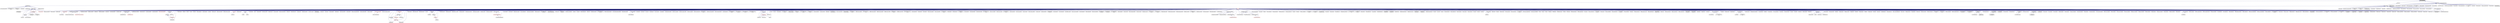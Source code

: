 digraph "apply_colocated.hpp"
{
  edge [fontname="Helvetica",fontsize="10",labelfontname="Helvetica",labelfontsize="10"];
  node [fontname="Helvetica",fontsize="10",shape=record];
  Node371 [label="apply_colocated.hpp",height=0.2,width=0.4,color="black", fillcolor="grey75", style="filled", fontcolor="black"];
  Node371 -> Node372 [dir="back",color="midnightblue",fontsize="10",style="solid",fontname="Helvetica"];
  Node372 [label="applier.hpp",height=0.2,width=0.4,color="black", fillcolor="white", style="filled",URL="$d2/d6f/include_2applier_8hpp.html"];
  Node372 -> Node373 [dir="back",color="midnightblue",fontsize="10",style="solid",fontname="Helvetica"];
  Node373 [label="runtime.hpp",height=0.2,width=0.4,color="black", fillcolor="white", style="filled",URL="$d5/d15/include_2runtime_8hpp.html"];
  Node373 -> Node374 [dir="back",color="midnightblue",fontsize="10",style="solid",fontname="Helvetica"];
  Node374 [label="async_io_action.cpp",height=0.2,width=0.4,color="black", fillcolor="white", style="filled",URL="$d3/df5/async__io__action_8cpp.html"];
  Node373 -> Node375 [dir="back",color="midnightblue",fontsize="10",style="solid",fontname="Helvetica"];
  Node375 [label="async_io_external.cpp",height=0.2,width=0.4,color="black", fillcolor="white", style="filled",URL="$da/d9a/async__io__external_8cpp.html"];
  Node373 -> Node376 [dir="back",color="midnightblue",fontsize="10",style="solid",fontname="Helvetica"];
  Node376 [label="async_io_low_level.cpp",height=0.2,width=0.4,color="black", fillcolor="white", style="filled",URL="$dc/d10/async__io__low__level_8cpp.html"];
  Node373 -> Node377 [dir="back",color="midnightblue",fontsize="10",style="solid",fontname="Helvetica"];
  Node377 [label="async_io_simple.cpp",height=0.2,width=0.4,color="black", fillcolor="white", style="filled",URL="$da/db7/async__io__simple_8cpp.html"];
  Node373 -> Node378 [dir="back",color="midnightblue",fontsize="10",style="solid",fontname="Helvetica"];
  Node378 [label="rnd_future_reduce.cpp",height=0.2,width=0.4,color="black", fillcolor="white", style="filled",URL="$d1/db5/rnd__future__reduce_8cpp.html"];
  Node373 -> Node379 [dir="back",color="midnightblue",fontsize="10",style="solid",fontname="Helvetica"];
  Node379 [label="oversubscribing_resource\l_partitioner.cpp",height=0.2,width=0.4,color="black", fillcolor="white", style="filled",URL="$dd/dee/oversubscribing__resource__partitioner_8cpp.html"];
  Node373 -> Node380 [dir="back",color="midnightblue",fontsize="10",style="solid",fontname="Helvetica"];
  Node380 [label="system_characteristics.hpp",height=0.2,width=0.4,color="black", fillcolor="white", style="filled",URL="$d0/d07/system__characteristics_8hpp.html"];
  Node380 -> Node379 [dir="back",color="midnightblue",fontsize="10",style="solid",fontname="Helvetica"];
  Node380 -> Node381 [dir="back",color="midnightblue",fontsize="10",style="solid",fontname="Helvetica"];
  Node381 [label="simple_resource_partitioner.cpp",height=0.2,width=0.4,color="black", fillcolor="white", style="filled",URL="$d5/df9/simple__resource__partitioner_8cpp.html"];
  Node373 -> Node381 [dir="back",color="midnightblue",fontsize="10",style="solid",fontname="Helvetica"];
  Node373 -> Node382 [dir="back",color="midnightblue",fontsize="10",style="solid",fontname="Helvetica"];
  Node382 [label="hpx.hpp",height=0.2,width=0.4,color="red", fillcolor="white", style="filled",URL="$d0/daa/hpx_8hpp.html"];
  Node382 -> Node383 [dir="back",color="midnightblue",fontsize="10",style="solid",fontname="Helvetica"];
  Node383 [label="1d_stencil_1.cpp",height=0.2,width=0.4,color="black", fillcolor="white", style="filled",URL="$d2/db1/1d__stencil__1_8cpp.html"];
  Node382 -> Node384 [dir="back",color="midnightblue",fontsize="10",style="solid",fontname="Helvetica"];
  Node384 [label="1d_stencil_2.cpp",height=0.2,width=0.4,color="black", fillcolor="white", style="filled",URL="$d3/dd1/1d__stencil__2_8cpp.html"];
  Node382 -> Node385 [dir="back",color="midnightblue",fontsize="10",style="solid",fontname="Helvetica"];
  Node385 [label="1d_stencil_3.cpp",height=0.2,width=0.4,color="black", fillcolor="white", style="filled",URL="$db/d19/1d__stencil__3_8cpp.html"];
  Node382 -> Node386 [dir="back",color="midnightblue",fontsize="10",style="solid",fontname="Helvetica"];
  Node386 [label="1d_stencil_4.cpp",height=0.2,width=0.4,color="black", fillcolor="white", style="filled",URL="$d1/d7d/1d__stencil__4_8cpp.html"];
  Node382 -> Node387 [dir="back",color="midnightblue",fontsize="10",style="solid",fontname="Helvetica"];
  Node387 [label="1d_stencil_4_parallel.cpp",height=0.2,width=0.4,color="black", fillcolor="white", style="filled",URL="$d6/d05/1d__stencil__4__parallel_8cpp.html"];
  Node382 -> Node388 [dir="back",color="midnightblue",fontsize="10",style="solid",fontname="Helvetica"];
  Node388 [label="1d_stencil_4_repart.cpp",height=0.2,width=0.4,color="black", fillcolor="white", style="filled",URL="$d0/d6b/1d__stencil__4__repart_8cpp.html"];
  Node382 -> Node389 [dir="back",color="midnightblue",fontsize="10",style="solid",fontname="Helvetica"];
  Node389 [label="1d_stencil_4_throttle.cpp",height=0.2,width=0.4,color="black", fillcolor="white", style="filled",URL="$d6/de5/1d__stencil__4__throttle_8cpp.html"];
  Node382 -> Node390 [dir="back",color="midnightblue",fontsize="10",style="solid",fontname="Helvetica"];
  Node390 [label="1d_stencil_5.cpp",height=0.2,width=0.4,color="black", fillcolor="white", style="filled",URL="$d7/d2a/1d__stencil__5_8cpp.html"];
  Node382 -> Node391 [dir="back",color="midnightblue",fontsize="10",style="solid",fontname="Helvetica"];
  Node391 [label="1d_stencil_6.cpp",height=0.2,width=0.4,color="black", fillcolor="white", style="filled",URL="$db/de7/1d__stencil__6_8cpp.html"];
  Node382 -> Node392 [dir="back",color="midnightblue",fontsize="10",style="solid",fontname="Helvetica"];
  Node392 [label="1d_stencil_7.cpp",height=0.2,width=0.4,color="black", fillcolor="white", style="filled",URL="$d4/d5a/1d__stencil__7_8cpp.html"];
  Node382 -> Node393 [dir="back",color="midnightblue",fontsize="10",style="solid",fontname="Helvetica"];
  Node393 [label="1d_stencil_8.cpp",height=0.2,width=0.4,color="black", fillcolor="white", style="filled",URL="$df/de0/1d__stencil__8_8cpp.html"];
  Node382 -> Node394 [dir="back",color="midnightblue",fontsize="10",style="solid",fontname="Helvetica"];
  Node394 [label="accumulator.cpp",height=0.2,width=0.4,color="black", fillcolor="white", style="filled",URL="$d1/d81/accumulator_8cpp.html"];
  Node382 -> Node395 [dir="back",color="midnightblue",fontsize="10",style="solid",fontname="Helvetica"];
  Node395 [label="accumulator.hpp",height=0.2,width=0.4,color="red", fillcolor="white", style="filled",URL="$d4/d9d/server_2accumulator_8hpp.html"];
  Node395 -> Node394 [dir="back",color="midnightblue",fontsize="10",style="solid",fontname="Helvetica"];
  Node382 -> Node398 [dir="back",color="midnightblue",fontsize="10",style="solid",fontname="Helvetica"];
  Node398 [label="template_function_accumulator.hpp",height=0.2,width=0.4,color="black", fillcolor="white", style="filled",URL="$d7/da6/server_2template__function__accumulator_8hpp.html"];
  Node398 -> Node399 [dir="back",color="midnightblue",fontsize="10",style="solid",fontname="Helvetica"];
  Node399 [label="template_function_accumulator.cpp",height=0.2,width=0.4,color="black", fillcolor="white", style="filled",URL="$d5/d02/template__function__accumulator_8cpp.html"];
  Node398 -> Node400 [dir="back",color="midnightblue",fontsize="10",style="solid",fontname="Helvetica"];
  Node400 [label="template_function_accumulator.hpp",height=0.2,width=0.4,color="red", fillcolor="white", style="filled",URL="$d3/de9/template__function__accumulator_8hpp.html"];
  Node382 -> Node402 [dir="back",color="midnightblue",fontsize="10",style="solid",fontname="Helvetica"];
  Node402 [label="template_accumulator.cpp",height=0.2,width=0.4,color="black", fillcolor="white", style="filled",URL="$d0/d4a/template__accumulator_8cpp.html"];
  Node382 -> Node399 [dir="back",color="midnightblue",fontsize="10",style="solid",fontname="Helvetica"];
  Node382 -> Node400 [dir="back",color="midnightblue",fontsize="10",style="solid",fontname="Helvetica"];
  Node382 -> Node403 [dir="back",color="midnightblue",fontsize="10",style="solid",fontname="Helvetica"];
  Node403 [label="allgather_module.cpp",height=0.2,width=0.4,color="black", fillcolor="white", style="filled",URL="$df/de4/allgather__module_8cpp.html"];
  Node382 -> Node404 [dir="back",color="midnightblue",fontsize="10",style="solid",fontname="Helvetica"];
  Node404 [label="allgather.cpp",height=0.2,width=0.4,color="black", fillcolor="white", style="filled",URL="$d7/d06/allgather_8cpp.html"];
  Node382 -> Node405 [dir="back",color="midnightblue",fontsize="10",style="solid",fontname="Helvetica"];
  Node405 [label="allgather_and_gate.cpp",height=0.2,width=0.4,color="black", fillcolor="white", style="filled",URL="$d1/d56/allgather__and__gate_8cpp.html"];
  Node382 -> Node406 [dir="back",color="midnightblue",fontsize="10",style="solid",fontname="Helvetica"];
  Node406 [label="ag_client.cpp",height=0.2,width=0.4,color="black", fillcolor="white", style="filled",URL="$d4/d5d/ag__client_8cpp.html"];
  Node382 -> Node407 [dir="back",color="midnightblue",fontsize="10",style="solid",fontname="Helvetica"];
  Node407 [label="hpx_thread_phase.cpp",height=0.2,width=0.4,color="black", fillcolor="white", style="filled",URL="$d5/dca/hpx__thread__phase_8cpp.html"];
  Node382 -> Node408 [dir="back",color="midnightblue",fontsize="10",style="solid",fontname="Helvetica"];
  Node408 [label="os_thread_num.cpp",height=0.2,width=0.4,color="black", fillcolor="white", style="filled",URL="$d2/dfb/os__thread__num_8cpp.html"];
  Node382 -> Node409 [dir="back",color="midnightblue",fontsize="10",style="solid",fontname="Helvetica"];
  Node409 [label="cancelable_action.cpp",height=0.2,width=0.4,color="black", fillcolor="white", style="filled",URL="$d5/d0c/cancelable__action_8cpp.html"];
  Node382 -> Node410 [dir="back",color="midnightblue",fontsize="10",style="solid",fontname="Helvetica"];
  Node410 [label="cancelable_action.hpp",height=0.2,width=0.4,color="black", fillcolor="white", style="filled",URL="$d5/d4d/server_2cancelable__action_8hpp.html"];
  Node410 -> Node409 [dir="back",color="midnightblue",fontsize="10",style="solid",fontname="Helvetica"];
  Node410 -> Node411 [dir="back",color="midnightblue",fontsize="10",style="solid",fontname="Helvetica"];
  Node411 [label="cancelable_action.hpp",height=0.2,width=0.4,color="red", fillcolor="white", style="filled",URL="$d0/da3/stubs_2cancelable__action_8hpp.html"];
  Node382 -> Node411 [dir="back",color="midnightblue",fontsize="10",style="solid",fontname="Helvetica"];
  Node382 -> Node413 [dir="back",color="midnightblue",fontsize="10",style="solid",fontname="Helvetica"];
  Node413 [label="cancelable_action_client.cpp",height=0.2,width=0.4,color="black", fillcolor="white", style="filled",URL="$d1/db8/cancelable__action__client_8cpp.html"];
  Node382 -> Node414 [dir="back",color="midnightblue",fontsize="10",style="solid",fontname="Helvetica"];
  Node414 [label="cublas_matmul.cpp",height=0.2,width=0.4,color="black", fillcolor="white", style="filled",URL="$dd/d84/cublas__matmul_8cpp.html"];
  Node382 -> Node415 [dir="back",color="midnightblue",fontsize="10",style="solid",fontname="Helvetica"];
  Node415 [label="win_perf_counters.cpp",height=0.2,width=0.4,color="black", fillcolor="white", style="filled",URL="$d8/d11/win__perf__counters_8cpp.html"];
  Node382 -> Node416 [dir="back",color="midnightblue",fontsize="10",style="solid",fontname="Helvetica"];
  Node416 [label="win_perf_counters.hpp",height=0.2,width=0.4,color="black", fillcolor="white", style="filled",URL="$d5/da7/win__perf__counters_8hpp.html"];
  Node382 -> Node417 [dir="back",color="midnightblue",fontsize="10",style="solid",fontname="Helvetica"];
  Node417 [label="hello_world_component.hpp",height=0.2,width=0.4,color="red", fillcolor="white", style="filled",URL="$df/df0/hello__world__component_8hpp.html"];
  Node382 -> Node420 [dir="back",color="midnightblue",fontsize="10",style="solid",fontname="Helvetica"];
  Node420 [label="interpolate1d.cpp",height=0.2,width=0.4,color="black", fillcolor="white", style="filled",URL="$d0/d05/interpolate1d_8cpp.html"];
  Node382 -> Node421 [dir="back",color="midnightblue",fontsize="10",style="solid",fontname="Helvetica"];
  Node421 [label="partition.hpp",height=0.2,width=0.4,color="black", fillcolor="white", style="filled",URL="$d0/d7a/examples_2interpolate1d_2interpolate1d_2partition_8hpp.html"];
  Node421 -> Node420 [dir="back",color="midnightblue",fontsize="10",style="solid",fontname="Helvetica"];
  Node421 -> Node422 [dir="back",color="midnightblue",fontsize="10",style="solid",fontname="Helvetica"];
  Node422 [label="interpolate1d.hpp",height=0.2,width=0.4,color="red", fillcolor="white", style="filled",URL="$d4/dc7/interpolate1d_8hpp.html"];
  Node422 -> Node420 [dir="back",color="midnightblue",fontsize="10",style="solid",fontname="Helvetica"];
  Node382 -> Node424 [dir="back",color="midnightblue",fontsize="10",style="solid",fontname="Helvetica"];
  Node424 [label="partition.hpp",height=0.2,width=0.4,color="black", fillcolor="white", style="filled",URL="$d0/dff/examples_2interpolate1d_2interpolate1d_2server_2partition_8hpp.html"];
  Node424 -> Node421 [dir="back",color="midnightblue",fontsize="10",style="solid",fontname="Helvetica"];
  Node424 -> Node425 [dir="back",color="midnightblue",fontsize="10",style="solid",fontname="Helvetica"];
  Node425 [label="partition.cpp",height=0.2,width=0.4,color="black", fillcolor="white", style="filled",URL="$d0/d4f/examples_2interpolate1d_2interpolate1d_2server_2partition_8cpp.html"];
  Node382 -> Node422 [dir="back",color="midnightblue",fontsize="10",style="solid",fontname="Helvetica"];
  Node382 -> Node426 [dir="back",color="midnightblue",fontsize="10",style="solid",fontname="Helvetica"];
  Node426 [label="read_values.cpp",height=0.2,width=0.4,color="black", fillcolor="white", style="filled",URL="$d0/d8c/interpolate1d_2interpolate1d_2read__values_8cpp.html"];
  Node382 -> Node425 [dir="back",color="midnightblue",fontsize="10",style="solid",fontname="Helvetica"];
  Node382 -> Node427 [dir="back",color="midnightblue",fontsize="10",style="solid",fontname="Helvetica"];
  Node427 [label="jacobi.cpp",height=0.2,width=0.4,color="black", fillcolor="white", style="filled",URL="$d2/d27/jacobi_8cpp.html"];
  Node382 -> Node428 [dir="back",color="midnightblue",fontsize="10",style="solid",fontname="Helvetica"];
  Node428 [label="grid.cpp",height=0.2,width=0.4,color="black", fillcolor="white", style="filled",URL="$d6/d1b/jacobi__component_2grid_8cpp.html"];
  Node382 -> Node429 [dir="back",color="midnightblue",fontsize="10",style="solid",fontname="Helvetica"];
  Node429 [label="row.cpp",height=0.2,width=0.4,color="black", fillcolor="white", style="filled",URL="$d3/d86/server_2row_8cpp.html"];
  Node382 -> Node430 [dir="back",color="midnightblue",fontsize="10",style="solid",fontname="Helvetica"];
  Node430 [label="solver.cpp",height=0.2,width=0.4,color="black", fillcolor="white", style="filled",URL="$d6/d94/solver_8cpp.html"];
  Node382 -> Node431 [dir="back",color="midnightblue",fontsize="10",style="solid",fontname="Helvetica"];
  Node431 [label="stencil_iterator.cpp",height=0.2,width=0.4,color="black", fillcolor="white", style="filled",URL="$d6/de1/server_2stencil__iterator_8cpp.html"];
  Node382 -> Node432 [dir="back",color="midnightblue",fontsize="10",style="solid",fontname="Helvetica"];
  Node432 [label="stencil_iterator.cpp",height=0.2,width=0.4,color="black", fillcolor="white", style="filled",URL="$d7/d71/stencil__iterator_8cpp.html"];
  Node382 -> Node433 [dir="back",color="midnightblue",fontsize="10",style="solid",fontname="Helvetica"];
  Node433 [label="jacobi.cpp",height=0.2,width=0.4,color="black", fillcolor="white", style="filled",URL="$d3/d44/smp_2jacobi_8cpp.html"];
  Node382 -> Node434 [dir="back",color="midnightblue",fontsize="10",style="solid",fontname="Helvetica"];
  Node434 [label="jacobi_hpx.cpp",height=0.2,width=0.4,color="black", fillcolor="white", style="filled",URL="$d8/d72/jacobi__hpx_8cpp.html"];
  Node382 -> Node435 [dir="back",color="midnightblue",fontsize="10",style="solid",fontname="Helvetica"];
  Node435 [label="jacobi_nonuniform.cpp",height=0.2,width=0.4,color="black", fillcolor="white", style="filled",URL="$dd/ddc/jacobi__nonuniform_8cpp.html"];
  Node382 -> Node436 [dir="back",color="midnightblue",fontsize="10",style="solid",fontname="Helvetica"];
  Node436 [label="jacobi_nonuniform_hpx.cpp",height=0.2,width=0.4,color="black", fillcolor="white", style="filled",URL="$de/d56/jacobi__nonuniform__hpx_8cpp.html"];
  Node382 -> Node437 [dir="back",color="midnightblue",fontsize="10",style="solid",fontname="Helvetica"];
  Node437 [label="nqueen.cpp",height=0.2,width=0.4,color="black", fillcolor="white", style="filled",URL="$db/dca/nqueen_8cpp.html"];
  Node382 -> Node438 [dir="back",color="midnightblue",fontsize="10",style="solid",fontname="Helvetica"];
  Node438 [label="nqueen.hpp",height=0.2,width=0.4,color="red", fillcolor="white", style="filled",URL="$de/d58/server_2nqueen_8hpp.html"];
  Node438 -> Node437 [dir="back",color="midnightblue",fontsize="10",style="solid",fontname="Helvetica"];
  Node382 -> Node441 [dir="back",color="midnightblue",fontsize="10",style="solid",fontname="Helvetica"];
  Node441 [label="nqueen_client.cpp",height=0.2,width=0.4,color="black", fillcolor="white", style="filled",URL="$d3/d5e/nqueen__client_8cpp.html"];
  Node382 -> Node442 [dir="back",color="midnightblue",fontsize="10",style="solid",fontname="Helvetica"];
  Node442 [label="sine.cpp",height=0.2,width=0.4,color="black", fillcolor="white", style="filled",URL="$d3/d0d/server_2sine_8cpp.html"];
  Node382 -> Node443 [dir="back",color="midnightblue",fontsize="10",style="solid",fontname="Helvetica"];
  Node443 [label="sine.hpp",height=0.2,width=0.4,color="black", fillcolor="white", style="filled",URL="$d8/dac/sine_8hpp.html"];
  Node443 -> Node442 [dir="back",color="midnightblue",fontsize="10",style="solid",fontname="Helvetica"];
  Node443 -> Node444 [dir="back",color="midnightblue",fontsize="10",style="solid",fontname="Helvetica"];
  Node444 [label="sine.cpp",height=0.2,width=0.4,color="black", fillcolor="white", style="filled",URL="$d5/dd8/sine_8cpp.html"];
  Node382 -> Node444 [dir="back",color="midnightblue",fontsize="10",style="solid",fontname="Helvetica"];
  Node382 -> Node445 [dir="back",color="midnightblue",fontsize="10",style="solid",fontname="Helvetica"];
  Node445 [label="sine_client.cpp",height=0.2,width=0.4,color="black", fillcolor="white", style="filled",URL="$db/d62/sine__client_8cpp.html"];
  Node382 -> Node446 [dir="back",color="midnightblue",fontsize="10",style="solid",fontname="Helvetica"];
  Node446 [label="qt.cpp",height=0.2,width=0.4,color="black", fillcolor="white", style="filled",URL="$df/d90/qt_8cpp.html"];
  Node382 -> Node447 [dir="back",color="midnightblue",fontsize="10",style="solid",fontname="Helvetica"];
  Node447 [label="queue_client.cpp",height=0.2,width=0.4,color="black", fillcolor="white", style="filled",URL="$d7/d96/queue__client_8cpp.html"];
  Node382 -> Node448 [dir="back",color="midnightblue",fontsize="10",style="solid",fontname="Helvetica"];
  Node448 [label="customize_async.cpp",height=0.2,width=0.4,color="black", fillcolor="white", style="filled",URL="$d0/d82/customize__async_8cpp.html"];
  Node382 -> Node449 [dir="back",color="midnightblue",fontsize="10",style="solid",fontname="Helvetica"];
  Node449 [label="data_actions.cpp",height=0.2,width=0.4,color="black", fillcolor="white", style="filled",URL="$dc/d68/data__actions_8cpp.html"];
  Node382 -> Node450 [dir="back",color="midnightblue",fontsize="10",style="solid",fontname="Helvetica"];
  Node450 [label="error_handling.cpp",height=0.2,width=0.4,color="black", fillcolor="white", style="filled",URL="$d9/d96/error__handling_8cpp.html"];
  Node382 -> Node451 [dir="back",color="midnightblue",fontsize="10",style="solid",fontname="Helvetica"];
  Node451 [label="event_synchronization.cpp",height=0.2,width=0.4,color="black", fillcolor="white", style="filled",URL="$d0/d35/event__synchronization_8cpp.html"];
  Node382 -> Node452 [dir="back",color="midnightblue",fontsize="10",style="solid",fontname="Helvetica"];
  Node452 [label="factorial.cpp",height=0.2,width=0.4,color="black", fillcolor="white", style="filled",URL="$d9/d00/factorial_8cpp.html"];
  Node382 -> Node453 [dir="back",color="midnightblue",fontsize="10",style="solid",fontname="Helvetica"];
  Node453 [label="file_serialization.cpp",height=0.2,width=0.4,color="black", fillcolor="white", style="filled",URL="$de/d58/file__serialization_8cpp.html"];
  Node382 -> Node454 [dir="back",color="midnightblue",fontsize="10",style="solid",fontname="Helvetica"];
  Node454 [label="init_globally.cpp",height=0.2,width=0.4,color="black", fillcolor="white", style="filled",URL="$d6/dad/init__globally_8cpp.html"];
  Node382 -> Node455 [dir="back",color="midnightblue",fontsize="10",style="solid",fontname="Helvetica"];
  Node455 [label="interest_calculator.cpp",height=0.2,width=0.4,color="black", fillcolor="white", style="filled",URL="$d2/d86/interest__calculator_8cpp.html"];
  Node382 -> Node456 [dir="back",color="midnightblue",fontsize="10",style="solid",fontname="Helvetica"];
  Node456 [label="non_atomic_rma.cpp",height=0.2,width=0.4,color="black", fillcolor="white", style="filled",URL="$d7/d8b/non__atomic__rma_8cpp.html"];
  Node382 -> Node457 [dir="back",color="midnightblue",fontsize="10",style="solid",fontname="Helvetica"];
  Node457 [label="partitioned_vector\l_spmd_foreach.cpp",height=0.2,width=0.4,color="black", fillcolor="white", style="filled",URL="$db/d7c/partitioned__vector__spmd__foreach_8cpp.html"];
  Node382 -> Node458 [dir="back",color="midnightblue",fontsize="10",style="solid",fontname="Helvetica"];
  Node458 [label="pipeline1.cpp",height=0.2,width=0.4,color="black", fillcolor="white", style="filled",URL="$d5/d77/pipeline1_8cpp.html"];
  Node382 -> Node459 [dir="back",color="midnightblue",fontsize="10",style="solid",fontname="Helvetica"];
  Node459 [label="quicksort.cpp",height=0.2,width=0.4,color="black", fillcolor="white", style="filled",URL="$d3/d1e/quicksort_8cpp.html"];
  Node382 -> Node460 [dir="back",color="midnightblue",fontsize="10",style="solid",fontname="Helvetica"];
  Node460 [label="receive_buffer.cpp",height=0.2,width=0.4,color="black", fillcolor="white", style="filled",URL="$d7/d10/receive__buffer_8cpp.html"];
  Node382 -> Node461 [dir="back",color="midnightblue",fontsize="10",style="solid",fontname="Helvetica"];
  Node461 [label="safe_object.cpp",height=0.2,width=0.4,color="black", fillcolor="white", style="filled",URL="$dd/d52/safe__object_8cpp.html"];
  Node382 -> Node462 [dir="back",color="midnightblue",fontsize="10",style="solid",fontname="Helvetica"];
  Node462 [label="sort_by_key_demo.cpp",height=0.2,width=0.4,color="black", fillcolor="white", style="filled",URL="$da/d20/sort__by__key__demo_8cpp.html"];
  Node382 -> Node463 [dir="back",color="midnightblue",fontsize="10",style="solid",fontname="Helvetica"];
  Node463 [label="timed_wake.cpp",height=0.2,width=0.4,color="black", fillcolor="white", style="filled",URL="$d8/df9/timed__wake_8cpp.html"];
  Node382 -> Node464 [dir="back",color="midnightblue",fontsize="10",style="solid",fontname="Helvetica"];
  Node464 [label="vector_counting_dotproduct.cpp",height=0.2,width=0.4,color="black", fillcolor="white", style="filled",URL="$df/de9/vector__counting__dotproduct_8cpp.html"];
  Node382 -> Node465 [dir="back",color="midnightblue",fontsize="10",style="solid",fontname="Helvetica"];
  Node465 [label="vector_zip_dotproduct.cpp",height=0.2,width=0.4,color="black", fillcolor="white", style="filled",URL="$dc/d18/vector__zip__dotproduct_8cpp.html"];
  Node382 -> Node466 [dir="back",color="midnightblue",fontsize="10",style="solid",fontname="Helvetica"];
  Node466 [label="zerocopy_rdma.cpp",height=0.2,width=0.4,color="black", fillcolor="white", style="filled",URL="$d1/dad/zerocopy__rdma_8cpp.html"];
  Node382 -> Node467 [dir="back",color="midnightblue",fontsize="10",style="solid",fontname="Helvetica"];
  Node467 [label="random_mem_access.cpp",height=0.2,width=0.4,color="black", fillcolor="white", style="filled",URL="$d1/d51/random__mem__access_8cpp.html"];
  Node382 -> Node468 [dir="back",color="midnightblue",fontsize="10",style="solid",fontname="Helvetica"];
  Node468 [label="random_mem_access.hpp",height=0.2,width=0.4,color="red", fillcolor="white", style="filled",URL="$d0/d19/server_2random__mem__access_8hpp.html"];
  Node468 -> Node467 [dir="back",color="midnightblue",fontsize="10",style="solid",fontname="Helvetica"];
  Node382 -> Node471 [dir="back",color="midnightblue",fontsize="10",style="solid",fontname="Helvetica"];
  Node471 [label="random_mem_access_client.cpp",height=0.2,width=0.4,color="black", fillcolor="white", style="filled",URL="$df/d1b/random__mem__access__client_8cpp.html"];
  Node382 -> Node379 [dir="back",color="midnightblue",fontsize="10",style="solid",fontname="Helvetica"];
  Node382 -> Node381 [dir="back",color="midnightblue",fontsize="10",style="solid",fontname="Helvetica"];
  Node382 -> Node472 [dir="back",color="midnightblue",fontsize="10",style="solid",fontname="Helvetica"];
  Node472 [label="dimension.hpp",height=0.2,width=0.4,color="red", fillcolor="white", style="filled",URL="$d6/d39/sheneos_2sheneos_2dimension_8hpp.html"];
  Node472 -> Node478 [dir="back",color="midnightblue",fontsize="10",style="solid",fontname="Helvetica"];
  Node478 [label="partition3d.hpp",height=0.2,width=0.4,color="black", fillcolor="white", style="filled",URL="$dd/dbf/server_2partition3d_8hpp.html"];
  Node478 -> Node479 [dir="back",color="midnightblue",fontsize="10",style="solid",fontname="Helvetica"];
  Node479 [label="partition3d.hpp",height=0.2,width=0.4,color="black", fillcolor="white", style="filled",URL="$d1/d50/partition3d_8hpp.html"];
  Node479 -> Node475 [dir="back",color="midnightblue",fontsize="10",style="solid",fontname="Helvetica"];
  Node475 [label="interpolator.cpp",height=0.2,width=0.4,color="black", fillcolor="white", style="filled",URL="$d5/d02/interpolator_8cpp.html"];
  Node479 -> Node480 [dir="back",color="midnightblue",fontsize="10",style="solid",fontname="Helvetica"];
  Node480 [label="interpolator.hpp",height=0.2,width=0.4,color="red", fillcolor="white", style="filled",URL="$dc/d3b/interpolator_8hpp.html"];
  Node480 -> Node475 [dir="back",color="midnightblue",fontsize="10",style="solid",fontname="Helvetica"];
  Node480 -> Node483 [dir="back",color="midnightblue",fontsize="10",style="solid",fontname="Helvetica"];
  Node483 [label="sheneos_test.cpp",height=0.2,width=0.4,color="black", fillcolor="white", style="filled",URL="$d4/d6e/sheneos__test_8cpp.html"];
  Node478 -> Node477 [dir="back",color="midnightblue",fontsize="10",style="solid",fontname="Helvetica"];
  Node477 [label="partition3d.cpp",height=0.2,width=0.4,color="black", fillcolor="white", style="filled",URL="$de/d70/partition3d_8cpp.html"];
  Node382 -> Node475 [dir="back",color="midnightblue",fontsize="10",style="solid",fontname="Helvetica"];
  Node382 -> Node479 [dir="back",color="midnightblue",fontsize="10",style="solid",fontname="Helvetica"];
  Node382 -> Node478 [dir="back",color="midnightblue",fontsize="10",style="solid",fontname="Helvetica"];
  Node382 -> Node480 [dir="back",color="midnightblue",fontsize="10",style="solid",fontname="Helvetica"];
  Node382 -> Node484 [dir="back",color="midnightblue",fontsize="10",style="solid",fontname="Helvetica"];
  Node484 [label="configuration.hpp",height=0.2,width=0.4,color="red", fillcolor="white", style="filled",URL="$dc/d0a/configuration_8hpp.html"];
  Node484 -> Node480 [dir="back",color="midnightblue",fontsize="10",style="solid",fontname="Helvetica"];
  Node382 -> Node476 [dir="back",color="midnightblue",fontsize="10",style="solid",fontname="Helvetica"];
  Node476 [label="read_values.cpp",height=0.2,width=0.4,color="black", fillcolor="white", style="filled",URL="$d7/da4/sheneos_2sheneos_2read__values_8cpp.html"];
  Node382 -> Node477 [dir="back",color="midnightblue",fontsize="10",style="solid",fontname="Helvetica"];
  Node382 -> Node483 [dir="back",color="midnightblue",fontsize="10",style="solid",fontname="Helvetica"];
  Node382 -> Node486 [dir="back",color="midnightblue",fontsize="10",style="solid",fontname="Helvetica"];
  Node486 [label="startup_shutdown.cpp",height=0.2,width=0.4,color="black", fillcolor="white", style="filled",URL="$d3/dfc/server_2startup__shutdown_8cpp.html"];
  Node382 -> Node487 [dir="back",color="midnightblue",fontsize="10",style="solid",fontname="Helvetica"];
  Node487 [label="startup_shutdown.cpp",height=0.2,width=0.4,color="black", fillcolor="white", style="filled",URL="$d0/ddb/startup__shutdown_8cpp.html"];
  Node382 -> Node488 [dir="back",color="midnightblue",fontsize="10",style="solid",fontname="Helvetica"];
  Node488 [label="spin.cpp",height=0.2,width=0.4,color="black", fillcolor="white", style="filled",URL="$d7/df2/spin_8cpp.html"];
  Node382 -> Node489 [dir="back",color="midnightblue",fontsize="10",style="solid",fontname="Helvetica"];
  Node489 [label="throttle.cpp",height=0.2,width=0.4,color="black", fillcolor="white", style="filled",URL="$de/d56/server_2throttle_8cpp.html"];
  Node382 -> Node490 [dir="back",color="midnightblue",fontsize="10",style="solid",fontname="Helvetica"];
  Node490 [label="throttle.hpp",height=0.2,width=0.4,color="black", fillcolor="white", style="filled",URL="$db/dc9/server_2throttle_8hpp.html"];
  Node490 -> Node489 [dir="back",color="midnightblue",fontsize="10",style="solid",fontname="Helvetica"];
  Node490 -> Node491 [dir="back",color="midnightblue",fontsize="10",style="solid",fontname="Helvetica"];
  Node491 [label="throttle.hpp",height=0.2,width=0.4,color="black", fillcolor="white", style="filled",URL="$d5/dec/stubs_2throttle_8hpp.html"];
  Node491 -> Node492 [dir="back",color="midnightblue",fontsize="10",style="solid",fontname="Helvetica"];
  Node492 [label="throttle.hpp",height=0.2,width=0.4,color="red", fillcolor="white", style="filled",URL="$d2/d2e/throttle_8hpp.html"];
  Node492 -> Node493 [dir="back",color="midnightblue",fontsize="10",style="solid",fontname="Helvetica"];
  Node493 [label="throttle.cpp",height=0.2,width=0.4,color="black", fillcolor="white", style="filled",URL="$db/d02/throttle_8cpp.html"];
  Node382 -> Node491 [dir="back",color="midnightblue",fontsize="10",style="solid",fontname="Helvetica"];
  Node382 -> Node493 [dir="back",color="midnightblue",fontsize="10",style="solid",fontname="Helvetica"];
  Node382 -> Node492 [dir="back",color="midnightblue",fontsize="10",style="solid",fontname="Helvetica"];
  Node382 -> Node495 [dir="back",color="midnightblue",fontsize="10",style="solid",fontname="Helvetica"];
  Node495 [label="transpose_await.cpp",height=0.2,width=0.4,color="black", fillcolor="white", style="filled",URL="$de/d68/transpose__await_8cpp.html"];
  Node382 -> Node496 [dir="back",color="midnightblue",fontsize="10",style="solid",fontname="Helvetica"];
  Node496 [label="transpose_block.cpp",height=0.2,width=0.4,color="black", fillcolor="white", style="filled",URL="$d0/de1/transpose__block_8cpp.html"];
  Node382 -> Node497 [dir="back",color="midnightblue",fontsize="10",style="solid",fontname="Helvetica"];
  Node497 [label="transpose_block_numa.cpp",height=0.2,width=0.4,color="black", fillcolor="white", style="filled",URL="$dd/d3b/transpose__block__numa_8cpp.html"];
  Node382 -> Node498 [dir="back",color="midnightblue",fontsize="10",style="solid",fontname="Helvetica"];
  Node498 [label="transpose_serial.cpp",height=0.2,width=0.4,color="black", fillcolor="white", style="filled",URL="$db/d74/transpose__serial_8cpp.html"];
  Node382 -> Node499 [dir="back",color="midnightblue",fontsize="10",style="solid",fontname="Helvetica"];
  Node499 [label="transpose_serial_block.cpp",height=0.2,width=0.4,color="black", fillcolor="white", style="filled",URL="$d8/daa/transpose__serial__block_8cpp.html"];
  Node382 -> Node500 [dir="back",color="midnightblue",fontsize="10",style="solid",fontname="Helvetica"];
  Node500 [label="transpose_serial_vector.cpp",height=0.2,width=0.4,color="black", fillcolor="white", style="filled",URL="$d4/d04/transpose__serial__vector_8cpp.html"];
  Node382 -> Node501 [dir="back",color="midnightblue",fontsize="10",style="solid",fontname="Helvetica"];
  Node501 [label="transpose_smp.cpp",height=0.2,width=0.4,color="black", fillcolor="white", style="filled",URL="$d2/d99/transpose__smp_8cpp.html"];
  Node382 -> Node502 [dir="back",color="midnightblue",fontsize="10",style="solid",fontname="Helvetica"];
  Node502 [label="transpose_smp_block.cpp",height=0.2,width=0.4,color="black", fillcolor="white", style="filled",URL="$da/d4d/transpose__smp__block_8cpp.html"];
  Node382 -> Node503 [dir="back",color="midnightblue",fontsize="10",style="solid",fontname="Helvetica"];
  Node503 [label="simple_central_tuplespace.hpp",height=0.2,width=0.4,color="red", fillcolor="white", style="filled",URL="$db/d69/server_2simple__central__tuplespace_8hpp.html"];
  Node503 -> Node504 [dir="back",color="midnightblue",fontsize="10",style="solid",fontname="Helvetica"];
  Node504 [label="simple_central_tuplespace.cpp",height=0.2,width=0.4,color="black", fillcolor="white", style="filled",URL="$d3/dec/simple__central__tuplespace_8cpp.html"];
  Node382 -> Node508 [dir="back",color="midnightblue",fontsize="10",style="solid",fontname="Helvetica"];
  Node508 [label="tuples_warehouse.hpp",height=0.2,width=0.4,color="black", fillcolor="white", style="filled",URL="$da/de6/tuples__warehouse_8hpp.html"];
  Node508 -> Node503 [dir="back",color="midnightblue",fontsize="10",style="solid",fontname="Helvetica"];
  Node382 -> Node504 [dir="back",color="midnightblue",fontsize="10",style="solid",fontname="Helvetica"];
  Node382 -> Node509 [dir="back",color="midnightblue",fontsize="10",style="solid",fontname="Helvetica"];
  Node509 [label="hpx_runtime.cpp",height=0.2,width=0.4,color="black", fillcolor="white", style="filled",URL="$d7/d1e/hpx__runtime_8cpp.html"];
  Node382 -> Node510 [dir="back",color="midnightblue",fontsize="10",style="solid",fontname="Helvetica"];
  Node510 [label="synchronize.cpp",height=0.2,width=0.4,color="black", fillcolor="white", style="filled",URL="$da/da2/synchronize_8cpp.html"];
  Node382 -> Node511 [dir="back",color="midnightblue",fontsize="10",style="solid",fontname="Helvetica"];
  Node511 [label="agas_cache_timings.cpp",height=0.2,width=0.4,color="black", fillcolor="white", style="filled",URL="$dd/d37/agas__cache__timings_8cpp.html"];
  Node382 -> Node512 [dir="back",color="midnightblue",fontsize="10",style="solid",fontname="Helvetica"];
  Node512 [label="async_overheads.cpp",height=0.2,width=0.4,color="black", fillcolor="white", style="filled",URL="$de/da6/async__overheads_8cpp.html"];
  Node382 -> Node513 [dir="back",color="midnightblue",fontsize="10",style="solid",fontname="Helvetica"];
  Node513 [label="coroutines_call_overhead.cpp",height=0.2,width=0.4,color="black", fillcolor="white", style="filled",URL="$da/d1e/coroutines__call__overhead_8cpp.html"];
  Node382 -> Node514 [dir="back",color="midnightblue",fontsize="10",style="solid",fontname="Helvetica"];
  Node514 [label="foreach_scaling.cpp",height=0.2,width=0.4,color="black", fillcolor="white", style="filled",URL="$d4/d94/foreach__scaling_8cpp.html"];
  Node382 -> Node515 [dir="back",color="midnightblue",fontsize="10",style="solid",fontname="Helvetica"];
  Node515 [label="function_object_wrapper\l_overhead.cpp",height=0.2,width=0.4,color="black", fillcolor="white", style="filled",URL="$d5/d6f/function__object__wrapper__overhead_8cpp.html"];
  Node382 -> Node516 [dir="back",color="midnightblue",fontsize="10",style="solid",fontname="Helvetica"];
  Node516 [label="hpx_homogeneous_timed\l_task_spawn_executors.cpp",height=0.2,width=0.4,color="black", fillcolor="white", style="filled",URL="$d1/d3b/hpx__homogeneous__timed__task__spawn__executors_8cpp.html"];
  Node382 -> Node517 [dir="back",color="midnightblue",fontsize="10",style="solid",fontname="Helvetica"];
  Node517 [label="htts2_hpx.cpp",height=0.2,width=0.4,color="black", fillcolor="white", style="filled",URL="$d2/daf/htts2__hpx_8cpp.html"];
  Node382 -> Node518 [dir="back",color="midnightblue",fontsize="10",style="solid",fontname="Helvetica"];
  Node518 [label="partitioned_vector\l_foreach.cpp",height=0.2,width=0.4,color="black", fillcolor="white", style="filled",URL="$df/d5f/partitioned__vector__foreach_8cpp.html"];
  Node382 -> Node519 [dir="back",color="midnightblue",fontsize="10",style="solid",fontname="Helvetica"];
  Node519 [label="serialization_overhead.cpp",height=0.2,width=0.4,color="black", fillcolor="white", style="filled",URL="$d3/df8/serialization__overhead_8cpp.html"];
  Node382 -> Node520 [dir="back",color="midnightblue",fontsize="10",style="solid",fontname="Helvetica"];
  Node520 [label="sizeof.cpp",height=0.2,width=0.4,color="black", fillcolor="white", style="filled",URL="$d3/d0f/sizeof_8cpp.html"];
  Node382 -> Node521 [dir="back",color="midnightblue",fontsize="10",style="solid",fontname="Helvetica"];
  Node521 [label="skynet.cpp",height=0.2,width=0.4,color="black", fillcolor="white", style="filled",URL="$d0/dc3/skynet_8cpp.html"];
  Node382 -> Node522 [dir="back",color="midnightblue",fontsize="10",style="solid",fontname="Helvetica"];
  Node522 [label="stencil3_iterators.cpp",height=0.2,width=0.4,color="black", fillcolor="white", style="filled",URL="$db/d9e/stencil3__iterators_8cpp.html"];
  Node382 -> Node523 [dir="back",color="midnightblue",fontsize="10",style="solid",fontname="Helvetica"];
  Node523 [label="stream.cpp",height=0.2,width=0.4,color="black", fillcolor="white", style="filled",URL="$da/d5f/stream_8cpp.html"];
  Node382 -> Node524 [dir="back",color="midnightblue",fontsize="10",style="solid",fontname="Helvetica"];
  Node524 [label="timed_task_spawn.cpp",height=0.2,width=0.4,color="black", fillcolor="white", style="filled",URL="$df/de1/timed__task__spawn_8cpp.html"];
  Node382 -> Node525 [dir="back",color="midnightblue",fontsize="10",style="solid",fontname="Helvetica"];
  Node525 [label="transform_reduce_binary\l_scaling.cpp",height=0.2,width=0.4,color="black", fillcolor="white", style="filled",URL="$d1/dae/transform__reduce__binary__scaling_8cpp.html"];
  Node382 -> Node526 [dir="back",color="midnightblue",fontsize="10",style="solid",fontname="Helvetica"];
  Node526 [label="transform_reduce_scaling.cpp",height=0.2,width=0.4,color="black", fillcolor="white", style="filled",URL="$db/d2a/transform__reduce__scaling_8cpp.html"];
  Node382 -> Node527 [dir="back",color="midnightblue",fontsize="10",style="solid",fontname="Helvetica"];
  Node527 [label="minmax_element_performance.cpp",height=0.2,width=0.4,color="black", fillcolor="white", style="filled",URL="$d9/d93/minmax__element__performance_8cpp.html"];
  Node382 -> Node528 [dir="back",color="midnightblue",fontsize="10",style="solid",fontname="Helvetica"];
  Node528 [label="barrier_performance.cpp",height=0.2,width=0.4,color="black", fillcolor="white", style="filled",URL="$d6/d6c/barrier__performance_8cpp.html"];
  Node382 -> Node529 [dir="back",color="midnightblue",fontsize="10",style="solid",fontname="Helvetica"];
  Node529 [label="network_storage.cpp",height=0.2,width=0.4,color="black", fillcolor="white", style="filled",URL="$db/daa/network__storage_8cpp.html"];
  Node382 -> Node530 [dir="back",color="midnightblue",fontsize="10",style="solid",fontname="Helvetica"];
  Node530 [label="simple_profiler.hpp",height=0.2,width=0.4,color="black", fillcolor="white", style="filled",URL="$d8/d02/simple__profiler_8hpp.html"];
  Node530 -> Node529 [dir="back",color="midnightblue",fontsize="10",style="solid",fontname="Helvetica"];
  Node382 -> Node531 [dir="back",color="midnightblue",fontsize="10",style="solid",fontname="Helvetica"];
  Node531 [label="osu_bcast.cpp",height=0.2,width=0.4,color="black", fillcolor="white", style="filled",URL="$d3/dca/osu__bcast_8cpp.html"];
  Node382 -> Node532 [dir="back",color="midnightblue",fontsize="10",style="solid",fontname="Helvetica"];
  Node532 [label="osu_bibw.cpp",height=0.2,width=0.4,color="black", fillcolor="white", style="filled",URL="$d2/d04/osu__bibw_8cpp.html"];
  Node382 -> Node533 [dir="back",color="midnightblue",fontsize="10",style="solid",fontname="Helvetica"];
  Node533 [label="osu_bw.cpp",height=0.2,width=0.4,color="black", fillcolor="white", style="filled",URL="$d4/d20/osu__bw_8cpp.html"];
  Node382 -> Node534 [dir="back",color="midnightblue",fontsize="10",style="solid",fontname="Helvetica"];
  Node534 [label="osu_latency.cpp",height=0.2,width=0.4,color="black", fillcolor="white", style="filled",URL="$df/d58/osu__latency_8cpp.html"];
  Node382 -> Node535 [dir="back",color="midnightblue",fontsize="10",style="solid",fontname="Helvetica"];
  Node535 [label="osu_multi_lat.cpp",height=0.2,width=0.4,color="black", fillcolor="white", style="filled",URL="$d7/d91/osu__multi__lat_8cpp.html"];
  Node382 -> Node536 [dir="back",color="midnightblue",fontsize="10",style="solid",fontname="Helvetica"];
  Node536 [label="osu_scatter.cpp",height=0.2,width=0.4,color="black", fillcolor="white", style="filled",URL="$d4/d4c/osu__scatter_8cpp.html"];
  Node382 -> Node537 [dir="back",color="midnightblue",fontsize="10",style="solid",fontname="Helvetica"];
  Node537 [label="pingpong_performance.cpp",height=0.2,width=0.4,color="black", fillcolor="white", style="filled",URL="$de/d03/pingpong__performance_8cpp.html"];
  Node382 -> Node538 [dir="back",color="midnightblue",fontsize="10",style="solid",fontname="Helvetica"];
  Node538 [label="benchmark_is_heap.cpp",height=0.2,width=0.4,color="black", fillcolor="white", style="filled",URL="$da/d4f/benchmark__is__heap_8cpp.html"];
  Node382 -> Node539 [dir="back",color="midnightblue",fontsize="10",style="solid",fontname="Helvetica"];
  Node539 [label="benchmark_is_heap_until.cpp",height=0.2,width=0.4,color="black", fillcolor="white", style="filled",URL="$dc/df5/benchmark__is__heap__until_8cpp.html"];
  Node382 -> Node540 [dir="back",color="midnightblue",fontsize="10",style="solid",fontname="Helvetica"];
  Node540 [label="benchmark_merge.cpp",height=0.2,width=0.4,color="black", fillcolor="white", style="filled",URL="$dd/d49/benchmark__merge_8cpp.html"];
  Node382 -> Node541 [dir="back",color="midnightblue",fontsize="10",style="solid",fontname="Helvetica"];
  Node541 [label="benchmark_partition.cpp",height=0.2,width=0.4,color="black", fillcolor="white", style="filled",URL="$d9/d88/benchmark__partition_8cpp.html"];
  Node382 -> Node542 [dir="back",color="midnightblue",fontsize="10",style="solid",fontname="Helvetica"];
  Node542 [label="benchmark_partition\l_copy.cpp",height=0.2,width=0.4,color="black", fillcolor="white", style="filled",URL="$d3/d0e/benchmark__partition__copy_8cpp.html"];
  Node382 -> Node543 [dir="back",color="midnightblue",fontsize="10",style="solid",fontname="Helvetica"];
  Node543 [label="benchmark_unique_copy.cpp",height=0.2,width=0.4,color="black", fillcolor="white", style="filled",URL="$d9/d53/benchmark__unique__copy_8cpp.html"];
  Node382 -> Node544 [dir="back",color="midnightblue",fontsize="10",style="solid",fontname="Helvetica"];
  Node544 [label="action_move_semantics.cpp",height=0.2,width=0.4,color="black", fillcolor="white", style="filled",URL="$d4/db3/action__move__semantics_8cpp.html"];
  Node382 -> Node545 [dir="back",color="midnightblue",fontsize="10",style="solid",fontname="Helvetica"];
  Node545 [label="movable_objects.cpp",height=0.2,width=0.4,color="black", fillcolor="white", style="filled",URL="$d8/d65/movable__objects_8cpp.html"];
  Node382 -> Node546 [dir="back",color="midnightblue",fontsize="10",style="solid",fontname="Helvetica"];
  Node546 [label="duplicate_id_registration\l_1596.cpp",height=0.2,width=0.4,color="black", fillcolor="white", style="filled",URL="$db/d8d/duplicate__id__registration__1596_8cpp.html"];
  Node382 -> Node547 [dir="back",color="midnightblue",fontsize="10",style="solid",fontname="Helvetica"];
  Node547 [label="pass_by_value_id_type\l_action.cpp",height=0.2,width=0.4,color="black", fillcolor="white", style="filled",URL="$d0/de6/pass__by__value__id__type__action_8cpp.html"];
  Node382 -> Node548 [dir="back",color="midnightblue",fontsize="10",style="solid",fontname="Helvetica"];
  Node548 [label="register_with_basename\l_1804.cpp",height=0.2,width=0.4,color="black", fillcolor="white", style="filled",URL="$db/d95/register__with__basename__1804_8cpp.html"];
  Node382 -> Node549 [dir="back",color="midnightblue",fontsize="10",style="solid",fontname="Helvetica"];
  Node549 [label="send_gid_keep_component\l_1624.cpp",height=0.2,width=0.4,color="black", fillcolor="white", style="filled",URL="$d9/d49/send__gid__keep__component__1624_8cpp.html"];
  Node382 -> Node550 [dir="back",color="midnightblue",fontsize="10",style="solid",fontname="Helvetica"];
  Node550 [label="algorithms.cc",height=0.2,width=0.4,color="black", fillcolor="white", style="filled",URL="$d5/d1b/algorithms_8cc.html"];
  Node382 -> Node551 [dir="back",color="midnightblue",fontsize="10",style="solid",fontname="Helvetica"];
  Node551 [label="matrix_hpx.hh",height=0.2,width=0.4,color="black", fillcolor="white", style="filled",URL="$d5/d89/matrix__hpx_8hh.html"];
  Node551 -> Node552 [dir="back",color="midnightblue",fontsize="10",style="solid",fontname="Helvetica"];
  Node552 [label="block_matrix.hh",height=0.2,width=0.4,color="red", fillcolor="white", style="filled",URL="$dc/de8/block__matrix_8hh.html"];
  Node552 -> Node550 [dir="back",color="midnightblue",fontsize="10",style="solid",fontname="Helvetica"];
  Node552 -> Node556 [dir="back",color="midnightblue",fontsize="10",style="solid",fontname="Helvetica"];
  Node556 [label="block_matrix.cc",height=0.2,width=0.4,color="black", fillcolor="white", style="filled",URL="$de/d88/block__matrix_8cc.html"];
  Node552 -> Node555 [dir="back",color="midnightblue",fontsize="10",style="solid",fontname="Helvetica"];
  Node555 [label="tests.cc",height=0.2,width=0.4,color="black", fillcolor="white", style="filled",URL="$d6/d96/tests_8cc.html"];
  Node551 -> Node550 [dir="back",color="midnightblue",fontsize="10",style="solid",fontname="Helvetica"];
  Node551 -> Node554 [dir="back",color="midnightblue",fontsize="10",style="solid",fontname="Helvetica"];
  Node554 [label="matrix_hpx.cc",height=0.2,width=0.4,color="black", fillcolor="white", style="filled",URL="$d7/d32/matrix__hpx_8cc.html"];
  Node382 -> Node552 [dir="back",color="midnightblue",fontsize="10",style="solid",fontname="Helvetica"];
  Node382 -> Node556 [dir="back",color="midnightblue",fontsize="10",style="solid",fontname="Helvetica"];
  Node382 -> Node557 [dir="back",color="midnightblue",fontsize="10",style="solid",fontname="Helvetica"];
  Node557 [label="main.cc",height=0.2,width=0.4,color="black", fillcolor="white", style="filled",URL="$d9/d0f/main_8cc.html"];
  Node382 -> Node558 [dir="back",color="midnightblue",fontsize="10",style="solid",fontname="Helvetica"];
  Node558 [label="matrix.cc",height=0.2,width=0.4,color="black", fillcolor="white", style="filled",URL="$d7/dea/matrix_8cc.html"];
  Node382 -> Node554 [dir="back",color="midnightblue",fontsize="10",style="solid",fontname="Helvetica"];
  Node382 -> Node555 [dir="back",color="midnightblue",fontsize="10",style="solid",fontname="Helvetica"];
  Node382 -> Node559 [dir="back",color="midnightblue",fontsize="10",style="solid",fontname="Helvetica"];
  Node559 [label="client_1950.cpp",height=0.2,width=0.4,color="black", fillcolor="white", style="filled",URL="$d0/d79/client__1950_8cpp.html"];
  Node382 -> Node560 [dir="back",color="midnightblue",fontsize="10",style="solid",fontname="Helvetica"];
  Node560 [label="commandline_options\l_1437.cpp",height=0.2,width=0.4,color="black", fillcolor="white", style="filled",URL="$d5/dbd/commandline__options__1437_8cpp.html"];
  Node382 -> Node561 [dir="back",color="midnightblue",fontsize="10",style="solid",fontname="Helvetica"];
  Node561 [label="moveonly_constructor\l_arguments_1405.cpp",height=0.2,width=0.4,color="black", fillcolor="white", style="filled",URL="$d3/dcf/moveonly__constructor__arguments__1405_8cpp.html"];
  Node382 -> Node562 [dir="back",color="midnightblue",fontsize="10",style="solid",fontname="Helvetica"];
  Node562 [label="partitioned_vector\l_2201.cpp",height=0.2,width=0.4,color="black", fillcolor="white", style="filled",URL="$dc/d39/partitioned__vector__2201_8cpp.html"];
  Node382 -> Node563 [dir="back",color="midnightblue",fontsize="10",style="solid",fontname="Helvetica"];
  Node563 [label="dynamic_counters_loaded\l_1508.cpp",height=0.2,width=0.4,color="black", fillcolor="white", style="filled",URL="$db/d58/dynamic__counters__loaded__1508_8cpp.html"];
  Node382 -> Node564 [dir="back",color="midnightblue",fontsize="10",style="solid",fontname="Helvetica"];
  Node564 [label="id_type_ref_counting\l_1032.cpp",height=0.2,width=0.4,color="black", fillcolor="white", style="filled",URL="$d8/dfd/id__type__ref__counting__1032_8cpp.html"];
  Node382 -> Node565 [dir="back",color="midnightblue",fontsize="10",style="solid",fontname="Helvetica"];
  Node565 [label="lost_output_2236.cpp",height=0.2,width=0.4,color="black", fillcolor="white", style="filled",URL="$db/dd0/lost__output__2236_8cpp.html"];
  Node382 -> Node566 [dir="back",color="midnightblue",fontsize="10",style="solid",fontname="Helvetica"];
  Node566 [label="no_output_1173.cpp",height=0.2,width=0.4,color="black", fillcolor="white", style="filled",URL="$de/d67/no__output__1173_8cpp.html"];
  Node382 -> Node567 [dir="back",color="midnightblue",fontsize="10",style="solid",fontname="Helvetica"];
  Node567 [label="after_588.cpp",height=0.2,width=0.4,color="black", fillcolor="white", style="filled",URL="$dc/dc0/after__588_8cpp.html"];
  Node382 -> Node568 [dir="back",color="midnightblue",fontsize="10",style="solid",fontname="Helvetica"];
  Node568 [label="async_callback_with\l_bound_callback.cpp",height=0.2,width=0.4,color="black", fillcolor="white", style="filled",URL="$d2/dae/async__callback__with__bound__callback_8cpp.html"];
  Node382 -> Node569 [dir="back",color="midnightblue",fontsize="10",style="solid",fontname="Helvetica"];
  Node569 [label="async_unwrap_1037.cpp",height=0.2,width=0.4,color="black", fillcolor="white", style="filled",URL="$d4/d13/async__unwrap__1037_8cpp.html"];
  Node382 -> Node570 [dir="back",color="midnightblue",fontsize="10",style="solid",fontname="Helvetica"];
  Node570 [label="barrier_hang.cpp",height=0.2,width=0.4,color="black", fillcolor="white", style="filled",URL="$dd/d8b/barrier__hang_8cpp.html"];
  Node382 -> Node571 [dir="back",color="midnightblue",fontsize="10",style="solid",fontname="Helvetica"];
  Node571 [label="call_promise_get_gid\l_more_than_once.cpp",height=0.2,width=0.4,color="black", fillcolor="white", style="filled",URL="$d4/dd8/call__promise__get__gid__more__than__once_8cpp.html"];
  Node382 -> Node572 [dir="back",color="midnightblue",fontsize="10",style="solid",fontname="Helvetica"];
  Node572 [label="channel_register_as\l_2722.cpp",height=0.2,width=0.4,color="black", fillcolor="white", style="filled",URL="$d4/d98/channel__register__as__2722_8cpp.html"];
  Node382 -> Node573 [dir="back",color="midnightblue",fontsize="10",style="solid",fontname="Helvetica"];
  Node573 [label="dataflow_action_2008.cpp",height=0.2,width=0.4,color="black", fillcolor="white", style="filled",URL="$da/dad/dataflow__action__2008_8cpp.html"];
  Node382 -> Node574 [dir="back",color="midnightblue",fontsize="10",style="solid",fontname="Helvetica"];
  Node574 [label="dataflow_const_functor\l_773.cpp",height=0.2,width=0.4,color="black", fillcolor="white", style="filled",URL="$d3/df2/dataflow__const__functor__773_8cpp.html"];
  Node382 -> Node575 [dir="back",color="midnightblue",fontsize="10",style="solid",fontname="Helvetica"];
  Node575 [label="dataflow_future_swap.cpp",height=0.2,width=0.4,color="black", fillcolor="white", style="filled",URL="$dc/d8c/dataflow__future__swap_8cpp.html"];
  Node382 -> Node576 [dir="back",color="midnightblue",fontsize="10",style="solid",fontname="Helvetica"];
  Node576 [label="dataflow_future_swap2.cpp",height=0.2,width=0.4,color="black", fillcolor="white", style="filled",URL="$d1/db3/dataflow__future__swap2_8cpp.html"];
  Node382 -> Node577 [dir="back",color="midnightblue",fontsize="10",style="solid",fontname="Helvetica"];
  Node577 [label="dataflow_launch_775.cpp",height=0.2,width=0.4,color="black", fillcolor="white", style="filled",URL="$d7/d0d/dataflow__launch__775_8cpp.html"];
  Node382 -> Node578 [dir="back",color="midnightblue",fontsize="10",style="solid",fontname="Helvetica"];
  Node578 [label="dataflow_recursion\l_1613.cpp",height=0.2,width=0.4,color="black", fillcolor="white", style="filled",URL="$d0/d1f/dataflow__recursion__1613_8cpp.html"];
  Node382 -> Node579 [dir="back",color="midnightblue",fontsize="10",style="solid",fontname="Helvetica"];
  Node579 [label="dataflow_using_774.cpp",height=0.2,width=0.4,color="black", fillcolor="white", style="filled",URL="$d7/dfa/dataflow__using__774_8cpp.html"];
  Node382 -> Node580 [dir="back",color="midnightblue",fontsize="10",style="solid",fontname="Helvetica"];
  Node580 [label="exception_from_continuation\l_1613.cpp",height=0.2,width=0.4,color="black", fillcolor="white", style="filled",URL="$db/d28/exception__from__continuation__1613_8cpp.html"];
  Node382 -> Node581 [dir="back",color="midnightblue",fontsize="10",style="solid",fontname="Helvetica"];
  Node581 [label="fail_future_2667.cpp",height=0.2,width=0.4,color="black", fillcolor="white", style="filled",URL="$db/d7e/fail__future__2667_8cpp.html"];
  Node382 -> Node582 [dir="back",color="midnightblue",fontsize="10",style="solid",fontname="Helvetica"];
  Node582 [label="future_2667.cpp",height=0.2,width=0.4,color="black", fillcolor="white", style="filled",URL="$d2/dfd/future__2667_8cpp.html"];
  Node382 -> Node583 [dir="back",color="midnightblue",fontsize="10",style="solid",fontname="Helvetica"];
  Node583 [label="future_790.cpp",height=0.2,width=0.4,color="black", fillcolor="white", style="filled",URL="$de/d3d/future__790_8cpp.html"];
  Node382 -> Node584 [dir="back",color="midnightblue",fontsize="10",style="solid",fontname="Helvetica"];
  Node584 [label="future_unwrap_1182.cpp",height=0.2,width=0.4,color="black", fillcolor="white", style="filled",URL="$df/d7a/future__unwrap__1182_8cpp.html"];
  Node382 -> Node585 [dir="back",color="midnightblue",fontsize="10",style="solid",fontname="Helvetica"];
  Node585 [label="future_unwrap_878.cpp",height=0.2,width=0.4,color="black", fillcolor="white", style="filled",URL="$d9/ddf/future__unwrap__878_8cpp.html"];
  Node382 -> Node586 [dir="back",color="midnightblue",fontsize="10",style="solid",fontname="Helvetica"];
  Node586 [label="ignore_while_locked\l_1485.cpp",height=0.2,width=0.4,color="black", fillcolor="white", style="filled",URL="$db/d24/ignore__while__locked__1485_8cpp.html"];
  Node382 -> Node587 [dir="back",color="midnightblue",fontsize="10",style="solid",fontname="Helvetica"];
  Node587 [label="lifetime_588.cpp",height=0.2,width=0.4,color="black", fillcolor="white", style="filled",URL="$d7/dca/lifetime__588_8cpp.html"];
  Node382 -> Node588 [dir="back",color="midnightblue",fontsize="10",style="solid",fontname="Helvetica"];
  Node588 [label="lifetime_588_1.cpp",height=0.2,width=0.4,color="black", fillcolor="white", style="filled",URL="$de/d75/lifetime__588__1_8cpp.html"];
  Node382 -> Node589 [dir="back",color="midnightblue",fontsize="10",style="solid",fontname="Helvetica"];
  Node589 [label="multiple_gather_ops\l_2001.cpp",height=0.2,width=0.4,color="black", fillcolor="white", style="filled",URL="$d3/d95/multiple__gather__ops__2001_8cpp.html"];
  Node382 -> Node590 [dir="back",color="midnightblue",fontsize="10",style="solid",fontname="Helvetica"];
  Node590 [label="promise_1620.cpp",height=0.2,width=0.4,color="black", fillcolor="white", style="filled",URL="$d2/d67/promise__1620_8cpp.html"];
  Node382 -> Node591 [dir="back",color="midnightblue",fontsize="10",style="solid",fontname="Helvetica"];
  Node591 [label="promise_leak_996.cpp",height=0.2,width=0.4,color="black", fillcolor="white", style="filled",URL="$d0/d7e/promise__leak__996_8cpp.html"];
  Node382 -> Node592 [dir="back",color="midnightblue",fontsize="10",style="solid",fontname="Helvetica"];
  Node592 [label="receive_buffer_1733.cpp",height=0.2,width=0.4,color="black", fillcolor="white", style="filled",URL="$d1/d0e/receive__buffer__1733_8cpp.html"];
  Node382 -> Node593 [dir="back",color="midnightblue",fontsize="10",style="solid",fontname="Helvetica"];
  Node593 [label="safely_destroy_promise\l_1481.cpp",height=0.2,width=0.4,color="black", fillcolor="white", style="filled",URL="$dd/d62/safely__destroy__promise__1481_8cpp.html"];
  Node382 -> Node594 [dir="back",color="midnightblue",fontsize="10",style="solid",fontname="Helvetica"];
  Node594 [label="set_hpx_limit_798.cpp",height=0.2,width=0.4,color="black", fillcolor="white", style="filled",URL="$d2/dfb/set__hpx__limit__798_8cpp.html"];
  Node382 -> Node595 [dir="back",color="midnightblue",fontsize="10",style="solid",fontname="Helvetica"];
  Node595 [label="shared_mutex_1702.cpp",height=0.2,width=0.4,color="black", fillcolor="white", style="filled",URL="$d2/d66/shared__mutex__1702_8cpp.html"];
  Node382 -> Node596 [dir="back",color="midnightblue",fontsize="10",style="solid",fontname="Helvetica"];
  Node596 [label="shared_stated_leaked\l_1211.cpp",height=0.2,width=0.4,color="black", fillcolor="white", style="filled",URL="$dc/dce/shared__stated__leaked__1211_8cpp.html"];
  Node382 -> Node597 [dir="back",color="midnightblue",fontsize="10",style="solid",fontname="Helvetica"];
  Node597 [label="split_future_2246.cpp",height=0.2,width=0.4,color="black", fillcolor="white", style="filled",URL="$db/d2b/split__future__2246_8cpp.html"];
  Node382 -> Node598 [dir="back",color="midnightblue",fontsize="10",style="solid",fontname="Helvetica"];
  Node598 [label="wait_all_hang_1946.cpp",height=0.2,width=0.4,color="black", fillcolor="white", style="filled",URL="$d5/d69/wait__all__hang__1946_8cpp.html"];
  Node382 -> Node599 [dir="back",color="midnightblue",fontsize="10",style="solid",fontname="Helvetica"];
  Node599 [label="wait_for_1751.cpp",height=0.2,width=0.4,color="black", fillcolor="white", style="filled",URL="$d9/d48/wait__for__1751_8cpp.html"];
  Node382 -> Node600 [dir="back",color="midnightblue",fontsize="10",style="solid",fontname="Helvetica"];
  Node600 [label="when_all_vectors_1623.cpp",height=0.2,width=0.4,color="black", fillcolor="white", style="filled",URL="$dd/d2e/when__all__vectors__1623_8cpp.html"];
  Node382 -> Node601 [dir="back",color="midnightblue",fontsize="10",style="solid",fontname="Helvetica"];
  Node601 [label="multiple_init.cpp",height=0.2,width=0.4,color="black", fillcolor="white", style="filled",URL="$df/d43/multiple__init_8cpp.html"];
  Node382 -> Node602 [dir="back",color="midnightblue",fontsize="10",style="solid",fontname="Helvetica"];
  Node602 [label="is_executor_1691.cpp",height=0.2,width=0.4,color="black", fillcolor="white", style="filled",URL="$d2/d1e/is__executor__1691_8cpp.html"];
  Node382 -> Node603 [dir="back",color="midnightblue",fontsize="10",style="solid",fontname="Helvetica"];
  Node603 [label="for_each_annotated\l_function.cpp",height=0.2,width=0.4,color="black", fillcolor="white", style="filled",URL="$d5/dbf/for__each__annotated__function_8cpp.html"];
  Node382 -> Node604 [dir="back",color="midnightblue",fontsize="10",style="solid",fontname="Helvetica"];
  Node604 [label="for_loop_2281.cpp",height=0.2,width=0.4,color="black", fillcolor="white", style="filled",URL="$de/d36/for__loop__2281_8cpp.html"];
  Node382 -> Node605 [dir="back",color="midnightblue",fontsize="10",style="solid",fontname="Helvetica"];
  Node605 [label="minimal_findend.cpp",height=0.2,width=0.4,color="black", fillcolor="white", style="filled",URL="$da/d34/minimal__findend_8cpp.html"];
  Node382 -> Node606 [dir="back",color="midnightblue",fontsize="10",style="solid",fontname="Helvetica"];
  Node606 [label="scan_different_inits.cpp",height=0.2,width=0.4,color="black", fillcolor="white", style="filled",URL="$d6/d4b/scan__different__inits_8cpp.html"];
  Node382 -> Node607 [dir="back",color="midnightblue",fontsize="10",style="solid",fontname="Helvetica"];
  Node607 [label="scan_non_commutative.cpp",height=0.2,width=0.4,color="black", fillcolor="white", style="filled",URL="$d8/de4/scan__non__commutative_8cpp.html"];
  Node382 -> Node608 [dir="back",color="midnightblue",fontsize="10",style="solid",fontname="Helvetica"];
  Node608 [label="scan_shortlength.cpp",height=0.2,width=0.4,color="black", fillcolor="white", style="filled",URL="$de/d75/scan__shortlength_8cpp.html"];
  Node382 -> Node609 [dir="back",color="midnightblue",fontsize="10",style="solid",fontname="Helvetica"];
  Node609 [label="search_zerolength.cpp",height=0.2,width=0.4,color="black", fillcolor="white", style="filled",URL="$d0/d9f/search__zerolength_8cpp.html"];
  Node382 -> Node610 [dir="back",color="midnightblue",fontsize="10",style="solid",fontname="Helvetica"];
  Node610 [label="static_chunker_2282.cpp",height=0.2,width=0.4,color="black", fillcolor="white", style="filled",URL="$d5/d52/static__chunker__2282_8cpp.html"];
  Node382 -> Node611 [dir="back",color="midnightblue",fontsize="10",style="solid",fontname="Helvetica"];
  Node611 [label="papi_counters_active\l_interface.cpp",height=0.2,width=0.4,color="black", fillcolor="white", style="filled",URL="$db/dd5/papi__counters__active__interface_8cpp.html"];
  Node382 -> Node612 [dir="back",color="midnightblue",fontsize="10",style="solid",fontname="Helvetica"];
  Node612 [label="papi_counters_basic\l_functions.cpp",height=0.2,width=0.4,color="black", fillcolor="white", style="filled",URL="$da/dc8/papi__counters__basic__functions_8cpp.html"];
  Node382 -> Node613 [dir="back",color="midnightblue",fontsize="10",style="solid",fontname="Helvetica"];
  Node613 [label="papi_counters_segfault\l_1890.cpp",height=0.2,width=0.4,color="black", fillcolor="white", style="filled",URL="$df/d76/papi__counters__segfault__1890_8cpp.html"];
  Node382 -> Node614 [dir="back",color="midnightblue",fontsize="10",style="solid",fontname="Helvetica"];
  Node614 [label="statistics_2666.cpp",height=0.2,width=0.4,color="black", fillcolor="white", style="filled",URL="$d7/d98/statistics__2666_8cpp.html"];
  Node382 -> Node615 [dir="back",color="midnightblue",fontsize="10",style="solid",fontname="Helvetica"];
  Node615 [label="uptime_1737.cpp",height=0.2,width=0.4,color="black", fillcolor="white", style="filled",URL="$d7/d12/uptime__1737_8cpp.html"];
  Node382 -> Node616 [dir="back",color="midnightblue",fontsize="10",style="solid",fontname="Helvetica"];
  Node616 [label="block_os_threads_1036.cpp",height=0.2,width=0.4,color="black", fillcolor="white", style="filled",URL="$d7/d92/block__os__threads__1036_8cpp.html"];
  Node382 -> Node617 [dir="back",color="midnightblue",fontsize="10",style="solid",fontname="Helvetica"];
  Node617 [label="resume_priority.cpp",height=0.2,width=0.4,color="black", fillcolor="white", style="filled",URL="$de/d5e/resume__priority_8cpp.html"];
  Node382 -> Node618 [dir="back",color="midnightblue",fontsize="10",style="solid",fontname="Helvetica"];
  Node618 [label="thread_data_1111.cpp",height=0.2,width=0.4,color="black", fillcolor="white", style="filled",URL="$d5/d15/thread__data__1111_8cpp.html"];
  Node382 -> Node619 [dir="back",color="midnightblue",fontsize="10",style="solid",fontname="Helvetica"];
  Node619 [label="thread_pool_executor\l_1112.cpp",height=0.2,width=0.4,color="black", fillcolor="white", style="filled",URL="$df/daa/thread__pool__executor__1112_8cpp.html"];
  Node382 -> Node620 [dir="back",color="midnightblue",fontsize="10",style="solid",fontname="Helvetica"];
  Node620 [label="thread_pool_executor\l_1114.cpp",height=0.2,width=0.4,color="black", fillcolor="white", style="filled",URL="$d8/d63/thread__pool__executor__1114_8cpp.html"];
  Node382 -> Node621 [dir="back",color="midnightblue",fontsize="10",style="solid",fontname="Helvetica"];
  Node621 [label="thread_rescheduling.cpp",height=0.2,width=0.4,color="black", fillcolor="white", style="filled",URL="$d6/d6d/thread__rescheduling_8cpp.html"];
  Node382 -> Node622 [dir="back",color="midnightblue",fontsize="10",style="solid",fontname="Helvetica"];
  Node622 [label="thread_suspend_duration.cpp",height=0.2,width=0.4,color="black", fillcolor="white", style="filled",URL="$db/d59/thread__suspend__duration_8cpp.html"];
  Node382 -> Node623 [dir="back",color="midnightblue",fontsize="10",style="solid",fontname="Helvetica"];
  Node623 [label="thread_suspend_pending.cpp",height=0.2,width=0.4,color="black", fillcolor="white", style="filled",URL="$de/d29/thread__suspend__pending_8cpp.html"];
  Node382 -> Node624 [dir="back",color="midnightblue",fontsize="10",style="solid",fontname="Helvetica"];
  Node624 [label="threads_all_1422.cpp",height=0.2,width=0.4,color="black", fillcolor="white", style="filled",URL="$d2/d38/threads__all__1422_8cpp.html"];
  Node382 -> Node625 [dir="back",color="midnightblue",fontsize="10",style="solid",fontname="Helvetica"];
  Node625 [label="unhandled_exception\l_582.cpp",height=0.2,width=0.4,color="black", fillcolor="white", style="filled",URL="$d9/d1e/unhandled__exception__582_8cpp.html"];
  Node382 -> Node626 [dir="back",color="midnightblue",fontsize="10",style="solid",fontname="Helvetica"];
  Node626 [label="configuration_1572.cpp",height=0.2,width=0.4,color="black", fillcolor="white", style="filled",URL="$d9/d26/configuration__1572_8cpp.html"];
  Node382 -> Node627 [dir="back",color="midnightblue",fontsize="10",style="solid",fontname="Helvetica"];
  Node627 [label="function_argument.cpp",height=0.2,width=0.4,color="black", fillcolor="white", style="filled",URL="$db/da3/function__argument_8cpp.html"];
  Node382 -> Node628 [dir="back",color="midnightblue",fontsize="10",style="solid",fontname="Helvetica"];
  Node628 [label="serialize_buffer_1069.cpp",height=0.2,width=0.4,color="black", fillcolor="white", style="filled",URL="$d4/dc0/serialize__buffer__1069_8cpp.html"];
  Node382 -> Node629 [dir="back",color="midnightblue",fontsize="10",style="solid",fontname="Helvetica"];
  Node629 [label="unwrapped_1528.cpp",height=0.2,width=0.4,color="black", fillcolor="white", style="filled",URL="$d7/d63/unwrapped__1528_8cpp.html"];
  Node382 -> Node630 [dir="back",color="midnightblue",fontsize="10",style="solid",fontname="Helvetica"];
  Node630 [label="managed_refcnt_checker.cpp",height=0.2,width=0.4,color="black", fillcolor="white", style="filled",URL="$d3/d8d/managed__refcnt__checker_8cpp.html"];
  Node382 -> Node631 [dir="back",color="midnightblue",fontsize="10",style="solid",fontname="Helvetica"];
  Node631 [label="managed_refcnt_checker.hpp",height=0.2,width=0.4,color="red", fillcolor="white", style="filled",URL="$db/dd0/managed__refcnt__checker_8hpp.html"];
  Node382 -> Node644 [dir="back",color="midnightblue",fontsize="10",style="solid",fontname="Helvetica"];
  Node644 [label="managed_refcnt_checker.cpp",height=0.2,width=0.4,color="black", fillcolor="white", style="filled",URL="$d7/d11/server_2managed__refcnt__checker_8cpp.html"];
  Node382 -> Node645 [dir="back",color="midnightblue",fontsize="10",style="solid",fontname="Helvetica"];
  Node645 [label="managed_refcnt_checker.hpp",height=0.2,width=0.4,color="black", fillcolor="white", style="filled",URL="$df/da6/server_2managed__refcnt__checker_8hpp.html"];
  Node645 -> Node630 [dir="back",color="midnightblue",fontsize="10",style="solid",fontname="Helvetica"];
  Node645 -> Node644 [dir="back",color="midnightblue",fontsize="10",style="solid",fontname="Helvetica"];
  Node645 -> Node646 [dir="back",color="midnightblue",fontsize="10",style="solid",fontname="Helvetica"];
  Node646 [label="managed_refcnt_checker.hpp",height=0.2,width=0.4,color="black", fillcolor="white", style="filled",URL="$d3/d77/stubs_2managed__refcnt__checker_8hpp.html"];
  Node646 -> Node631 [dir="back",color="midnightblue",fontsize="10",style="solid",fontname="Helvetica"];
  Node382 -> Node647 [dir="back",color="midnightblue",fontsize="10",style="solid",fontname="Helvetica"];
  Node647 [label="simple_refcnt_checker.cpp",height=0.2,width=0.4,color="black", fillcolor="white", style="filled",URL="$d7/d14/server_2simple__refcnt__checker_8cpp.html"];
  Node382 -> Node648 [dir="back",color="midnightblue",fontsize="10",style="solid",fontname="Helvetica"];
  Node648 [label="simple_refcnt_checker.hpp",height=0.2,width=0.4,color="black", fillcolor="white", style="filled",URL="$d6/d3d/server_2simple__refcnt__checker_8hpp.html"];
  Node648 -> Node647 [dir="back",color="midnightblue",fontsize="10",style="solid",fontname="Helvetica"];
  Node648 -> Node649 [dir="back",color="midnightblue",fontsize="10",style="solid",fontname="Helvetica"];
  Node649 [label="simple_refcnt_checker.cpp",height=0.2,width=0.4,color="black", fillcolor="white", style="filled",URL="$df/d16/simple__refcnt__checker_8cpp.html"];
  Node648 -> Node650 [dir="back",color="midnightblue",fontsize="10",style="solid",fontname="Helvetica"];
  Node650 [label="simple_refcnt_checker.hpp",height=0.2,width=0.4,color="black", fillcolor="white", style="filled",URL="$da/d8e/stubs_2simple__refcnt__checker_8hpp.html"];
  Node650 -> Node651 [dir="back",color="midnightblue",fontsize="10",style="solid",fontname="Helvetica"];
  Node651 [label="simple_refcnt_checker.hpp",height=0.2,width=0.4,color="red", fillcolor="white", style="filled",URL="$dd/d4e/simple__refcnt__checker_8hpp.html"];
  Node382 -> Node652 [dir="back",color="midnightblue",fontsize="10",style="solid",fontname="Helvetica"];
  Node652 [label="simple_mobile_object.cpp",height=0.2,width=0.4,color="black", fillcolor="white", style="filled",URL="$d2/da7/simple__mobile__object_8cpp.html"];
  Node382 -> Node649 [dir="back",color="midnightblue",fontsize="10",style="solid",fontname="Helvetica"];
  Node382 -> Node651 [dir="back",color="midnightblue",fontsize="10",style="solid",fontname="Helvetica"];
  Node382 -> Node646 [dir="back",color="midnightblue",fontsize="10",style="solid",fontname="Helvetica"];
  Node382 -> Node650 [dir="back",color="midnightblue",fontsize="10",style="solid",fontname="Helvetica"];
  Node382 -> Node653 [dir="back",color="midnightblue",fontsize="10",style="solid",fontname="Helvetica"];
  Node653 [label="gid_type.cpp",height=0.2,width=0.4,color="black", fillcolor="white", style="filled",URL="$d4/d63/gid__type_8cpp.html"];
  Node382 -> Node654 [dir="back",color="midnightblue",fontsize="10",style="solid",fontname="Helvetica"];
  Node654 [label="test.cpp",height=0.2,width=0.4,color="black", fillcolor="white", style="filled",URL="$df/dac/test_8cpp.html"];
  Node382 -> Node655 [dir="back",color="midnightblue",fontsize="10",style="solid",fontname="Helvetica"];
  Node655 [label="launch_process.cpp",height=0.2,width=0.4,color="black", fillcolor="white", style="filled",URL="$df/ddc/launch__process_8cpp.html"];
  Node382 -> Node656 [dir="back",color="midnightblue",fontsize="10",style="solid",fontname="Helvetica"];
  Node656 [label="launched_process.cpp",height=0.2,width=0.4,color="black", fillcolor="white", style="filled",URL="$d8/de7/launched__process_8cpp.html"];
  Node382 -> Node657 [dir="back",color="midnightblue",fontsize="10",style="solid",fontname="Helvetica"];
  Node657 [label="handled_exception.cpp",height=0.2,width=0.4,color="black", fillcolor="white", style="filled",URL="$d8/d05/handled__exception_8cpp.html"];
  Node382 -> Node658 [dir="back",color="midnightblue",fontsize="10",style="solid",fontname="Helvetica"];
  Node658 [label="unhandled_exception.cpp",height=0.2,width=0.4,color="black", fillcolor="white", style="filled",URL="$d3/d3a/unhandled__exception_8cpp.html"];
  Node382 -> Node659 [dir="back",color="midnightblue",fontsize="10",style="solid",fontname="Helvetica"];
  Node659 [label="await.cpp",height=0.2,width=0.4,color="black", fillcolor="white", style="filled",URL="$d6/d41/await_8cpp.html"];
  Node382 -> Node660 [dir="back",color="midnightblue",fontsize="10",style="solid",fontname="Helvetica"];
  Node660 [label="barrier.cpp",height=0.2,width=0.4,color="black", fillcolor="white", style="filled",URL="$df/d63/tests_2unit_2lcos_2barrier_8cpp.html"];
  Node382 -> Node661 [dir="back",color="midnightblue",fontsize="10",style="solid",fontname="Helvetica"];
  Node661 [label="condition_variable.cpp",height=0.2,width=0.4,color="black", fillcolor="white", style="filled",URL="$d1/ded/tests_2unit_2lcos_2condition__variable_8cpp.html"];
  Node382 -> Node662 [dir="back",color="midnightblue",fontsize="10",style="solid",fontname="Helvetica"];
  Node662 [label="fail_compile_mutex\l_move.cpp",height=0.2,width=0.4,color="black", fillcolor="white", style="filled",URL="$d9/de5/fail__compile__mutex__move_8cpp.html"];
  Node382 -> Node663 [dir="back",color="midnightblue",fontsize="10",style="solid",fontname="Helvetica"];
  Node663 [label="fail_compile_spinlock\l_move.cpp",height=0.2,width=0.4,color="black", fillcolor="white", style="filled",URL="$da/d62/fail__compile__spinlock__move_8cpp.html"];
  Node382 -> Node664 [dir="back",color="midnightblue",fontsize="10",style="solid",fontname="Helvetica"];
  Node664 [label="fail_compile_spinlock\l_no_backoff_move.cpp",height=0.2,width=0.4,color="black", fillcolor="white", style="filled",URL="$d8/d16/fail__compile__spinlock__no__backoff__move_8cpp.html"];
  Node382 -> Node665 [dir="back",color="midnightblue",fontsize="10",style="solid",fontname="Helvetica"];
  Node665 [label="future_ref.cpp",height=0.2,width=0.4,color="black", fillcolor="white", style="filled",URL="$d3/dc8/future__ref_8cpp.html"];
  Node382 -> Node666 [dir="back",color="midnightblue",fontsize="10",style="solid",fontname="Helvetica"];
  Node666 [label="global_spmd_block.cpp",height=0.2,width=0.4,color="black", fillcolor="white", style="filled",URL="$da/d4f/global__spmd__block_8cpp.html"];
  Node382 -> Node667 [dir="back",color="midnightblue",fontsize="10",style="solid",fontname="Helvetica"];
  Node667 [label="local_barrier.cpp",height=0.2,width=0.4,color="black", fillcolor="white", style="filled",URL="$d2/db4/tests_2unit_2lcos_2local__barrier_8cpp.html"];
  Node382 -> Node668 [dir="back",color="midnightblue",fontsize="10",style="solid",fontname="Helvetica"];
  Node668 [label="local_dataflow.cpp",height=0.2,width=0.4,color="black", fillcolor="white", style="filled",URL="$d9/d92/local__dataflow_8cpp.html"];
  Node382 -> Node669 [dir="back",color="midnightblue",fontsize="10",style="solid",fontname="Helvetica"];
  Node669 [label="local_dataflow_executor.cpp",height=0.2,width=0.4,color="black", fillcolor="white", style="filled",URL="$d2/d73/local__dataflow__executor_8cpp.html"];
  Node382 -> Node670 [dir="back",color="midnightblue",fontsize="10",style="solid",fontname="Helvetica"];
  Node670 [label="local_dataflow_executor\l_v1.cpp",height=0.2,width=0.4,color="black", fillcolor="white", style="filled",URL="$df/d49/local__dataflow__executor__v1_8cpp.html"];
  Node382 -> Node671 [dir="back",color="midnightblue",fontsize="10",style="solid",fontname="Helvetica"];
  Node671 [label="local_dataflow_std\l_array.cpp",height=0.2,width=0.4,color="black", fillcolor="white", style="filled",URL="$db/dcb/local__dataflow__std__array_8cpp.html"];
  Node382 -> Node672 [dir="back",color="midnightblue",fontsize="10",style="solid",fontname="Helvetica"];
  Node672 [label="local_event.cpp",height=0.2,width=0.4,color="black", fillcolor="white", style="filled",URL="$df/d9a/local__event_8cpp.html"];
  Node382 -> Node673 [dir="back",color="midnightblue",fontsize="10",style="solid",fontname="Helvetica"];
  Node673 [label="remote_dataflow.cpp",height=0.2,width=0.4,color="black", fillcolor="white", style="filled",URL="$df/d7b/remote__dataflow_8cpp.html"];
  Node382 -> Node674 [dir="back",color="midnightblue",fontsize="10",style="solid",fontname="Helvetica"];
  Node674 [label="run_guarded.cpp",height=0.2,width=0.4,color="black", fillcolor="white", style="filled",URL="$db/dbb/run__guarded_8cpp.html"];
  Node382 -> Node675 [dir="back",color="midnightblue",fontsize="10",style="solid",fontname="Helvetica"];
  Node675 [label="adjacentdifference.cpp",height=0.2,width=0.4,color="black", fillcolor="white", style="filled",URL="$d5/df0/adjacentdifference_8cpp.html"];
  Node382 -> Node676 [dir="back",color="midnightblue",fontsize="10",style="solid",fontname="Helvetica"];
  Node676 [label="adjacentdifference\l_bad_alloc.cpp",height=0.2,width=0.4,color="black", fillcolor="white", style="filled",URL="$d8/d95/adjacentdifference__bad__alloc_8cpp.html"];
  Node382 -> Node677 [dir="back",color="midnightblue",fontsize="10",style="solid",fontname="Helvetica"];
  Node677 [label="adjacentdifference\l_exception.cpp",height=0.2,width=0.4,color="black", fillcolor="white", style="filled",URL="$d8/d0b/adjacentdifference__exception_8cpp.html"];
  Node382 -> Node678 [dir="back",color="midnightblue",fontsize="10",style="solid",fontname="Helvetica"];
  Node678 [label="adjacentfind.cpp",height=0.2,width=0.4,color="black", fillcolor="white", style="filled",URL="$d2/d99/adjacentfind_8cpp.html"];
  Node382 -> Node679 [dir="back",color="midnightblue",fontsize="10",style="solid",fontname="Helvetica"];
  Node679 [label="adjacentfind_bad_alloc.cpp",height=0.2,width=0.4,color="black", fillcolor="white", style="filled",URL="$d3/d2a/adjacentfind__bad__alloc_8cpp.html"];
  Node382 -> Node680 [dir="back",color="midnightblue",fontsize="10",style="solid",fontname="Helvetica"];
  Node680 [label="adjacentfind_binary.cpp",height=0.2,width=0.4,color="black", fillcolor="white", style="filled",URL="$d3/db1/adjacentfind__binary_8cpp.html"];
  Node382 -> Node681 [dir="back",color="midnightblue",fontsize="10",style="solid",fontname="Helvetica"];
  Node681 [label="adjacentfind_binary\l_bad_alloc.cpp",height=0.2,width=0.4,color="black", fillcolor="white", style="filled",URL="$d6/d81/adjacentfind__binary__bad__alloc_8cpp.html"];
  Node382 -> Node682 [dir="back",color="midnightblue",fontsize="10",style="solid",fontname="Helvetica"];
  Node682 [label="adjacentfind_binary\l_exception.cpp",height=0.2,width=0.4,color="black", fillcolor="white", style="filled",URL="$d8/da8/adjacentfind__binary__exception_8cpp.html"];
  Node382 -> Node683 [dir="back",color="midnightblue",fontsize="10",style="solid",fontname="Helvetica"];
  Node683 [label="adjacentfind_exception.cpp",height=0.2,width=0.4,color="black", fillcolor="white", style="filled",URL="$de/d40/adjacentfind__exception_8cpp.html"];
  Node382 -> Node684 [dir="back",color="midnightblue",fontsize="10",style="solid",fontname="Helvetica"];
  Node684 [label="all_of.cpp",height=0.2,width=0.4,color="black", fillcolor="white", style="filled",URL="$db/d88/all__of_8cpp.html"];
  Node382 -> Node685 [dir="back",color="midnightblue",fontsize="10",style="solid",fontname="Helvetica"];
  Node685 [label="any_of.cpp",height=0.2,width=0.4,color="black", fillcolor="white", style="filled",URL="$d8/d5d/any__of_8cpp.html"];
  Node382 -> Node686 [dir="back",color="midnightblue",fontsize="10",style="solid",fontname="Helvetica"];
  Node686 [label="copy.cpp",height=0.2,width=0.4,color="black", fillcolor="white", style="filled",URL="$d9/d54/copy_8cpp.html"];
  Node382 -> Node687 [dir="back",color="midnightblue",fontsize="10",style="solid",fontname="Helvetica"];
  Node687 [label="copyif_bad_alloc.cpp",height=0.2,width=0.4,color="black", fillcolor="white", style="filled",URL="$d0/ddd/copyif__bad__alloc_8cpp.html"];
  Node382 -> Node688 [dir="back",color="midnightblue",fontsize="10",style="solid",fontname="Helvetica"];
  Node688 [label="copyif_exception.cpp",height=0.2,width=0.4,color="black", fillcolor="white", style="filled",URL="$dc/d81/copyif__exception_8cpp.html"];
  Node382 -> Node689 [dir="back",color="midnightblue",fontsize="10",style="solid",fontname="Helvetica"];
  Node689 [label="copyif_forward.cpp",height=0.2,width=0.4,color="black", fillcolor="white", style="filled",URL="$d3/d04/copyif__forward_8cpp.html"];
  Node382 -> Node690 [dir="back",color="midnightblue",fontsize="10",style="solid",fontname="Helvetica"];
  Node690 [label="copyif_input.cpp",height=0.2,width=0.4,color="black", fillcolor="white", style="filled",URL="$d5/d41/copyif__input_8cpp.html"];
  Node382 -> Node691 [dir="back",color="midnightblue",fontsize="10",style="solid",fontname="Helvetica"];
  Node691 [label="copyif_random.cpp",height=0.2,width=0.4,color="black", fillcolor="white", style="filled",URL="$dc/d22/copyif__random_8cpp.html"];
  Node382 -> Node692 [dir="back",color="midnightblue",fontsize="10",style="solid",fontname="Helvetica"];
  Node692 [label="copyn.cpp",height=0.2,width=0.4,color="black", fillcolor="white", style="filled",URL="$d3/d44/copyn_8cpp.html"];
  Node382 -> Node693 [dir="back",color="midnightblue",fontsize="10",style="solid",fontname="Helvetica"];
  Node693 [label="count.cpp",height=0.2,width=0.4,color="black", fillcolor="white", style="filled",URL="$d3/d01/count_8cpp.html"];
  Node382 -> Node694 [dir="back",color="midnightblue",fontsize="10",style="solid",fontname="Helvetica"];
  Node694 [label="countif.cpp",height=0.2,width=0.4,color="black", fillcolor="white", style="filled",URL="$d9/df1/countif_8cpp.html"];
  Node382 -> Node695 [dir="back",color="midnightblue",fontsize="10",style="solid",fontname="Helvetica"];
  Node695 [label="destroy.cpp",height=0.2,width=0.4,color="black", fillcolor="white", style="filled",URL="$dd/d93/destroy_8cpp.html"];
  Node382 -> Node696 [dir="back",color="midnightblue",fontsize="10",style="solid",fontname="Helvetica"];
  Node696 [label="destroy_tests.hpp",height=0.2,width=0.4,color="black", fillcolor="white", style="filled",URL="$db/d13/destroy__tests_8hpp.html"];
  Node696 -> Node695 [dir="back",color="midnightblue",fontsize="10",style="solid",fontname="Helvetica"];
  Node382 -> Node697 [dir="back",color="midnightblue",fontsize="10",style="solid",fontname="Helvetica"];
  Node697 [label="destroyn.cpp",height=0.2,width=0.4,color="black", fillcolor="white", style="filled",URL="$de/dbc/destroyn_8cpp.html"];
  Node382 -> Node698 [dir="back",color="midnightblue",fontsize="10",style="solid",fontname="Helvetica"];
  Node698 [label="equal.cpp",height=0.2,width=0.4,color="black", fillcolor="white", style="filled",URL="$df/d99/equal_8cpp.html"];
  Node382 -> Node699 [dir="back",color="midnightblue",fontsize="10",style="solid",fontname="Helvetica"];
  Node699 [label="equal_binary.cpp",height=0.2,width=0.4,color="black", fillcolor="white", style="filled",URL="$d2/ddd/equal__binary_8cpp.html"];
  Node382 -> Node700 [dir="back",color="midnightblue",fontsize="10",style="solid",fontname="Helvetica"];
  Node700 [label="exclusive_scan.cpp",height=0.2,width=0.4,color="black", fillcolor="white", style="filled",URL="$dc/dd7/exclusive__scan_8cpp.html"];
  Node382 -> Node701 [dir="back",color="midnightblue",fontsize="10",style="solid",fontname="Helvetica"];
  Node701 [label="exclusive_scan2.cpp",height=0.2,width=0.4,color="black", fillcolor="white", style="filled",URL="$dc/dc7/exclusive__scan2_8cpp.html"];
  Node382 -> Node702 [dir="back",color="midnightblue",fontsize="10",style="solid",fontname="Helvetica"];
  Node702 [label="exclusive_scan_bad\l_alloc.cpp",height=0.2,width=0.4,color="black", fillcolor="white", style="filled",URL="$d5/ded/exclusive__scan__bad__alloc_8cpp.html"];
  Node382 -> Node703 [dir="back",color="midnightblue",fontsize="10",style="solid",fontname="Helvetica"];
  Node703 [label="exclusive_scan_exception.cpp",height=0.2,width=0.4,color="black", fillcolor="white", style="filled",URL="$d1/d9b/exclusive__scan__exception_8cpp.html"];
  Node382 -> Node704 [dir="back",color="midnightblue",fontsize="10",style="solid",fontname="Helvetica"];
  Node704 [label="exclusive_scan_validate.cpp",height=0.2,width=0.4,color="black", fillcolor="white", style="filled",URL="$df/d8d/exclusive__scan__validate_8cpp.html"];
  Node382 -> Node705 [dir="back",color="midnightblue",fontsize="10",style="solid",fontname="Helvetica"];
  Node705 [label="fill.cpp",height=0.2,width=0.4,color="black", fillcolor="white", style="filled",URL="$db/df9/fill_8cpp.html"];
  Node382 -> Node706 [dir="back",color="midnightblue",fontsize="10",style="solid",fontname="Helvetica"];
  Node706 [label="filln.cpp",height=0.2,width=0.4,color="black", fillcolor="white", style="filled",URL="$d7/df6/filln_8cpp.html"];
  Node382 -> Node707 [dir="back",color="midnightblue",fontsize="10",style="solid",fontname="Helvetica"];
  Node707 [label="find.cpp",height=0.2,width=0.4,color="black", fillcolor="white", style="filled",URL="$d4/dfc/find_8cpp.html"];
  Node382 -> Node708 [dir="back",color="midnightblue",fontsize="10",style="solid",fontname="Helvetica"];
  Node708 [label="findend.cpp",height=0.2,width=0.4,color="black", fillcolor="white", style="filled",URL="$de/d27/findend_8cpp.html"];
  Node382 -> Node709 [dir="back",color="midnightblue",fontsize="10",style="solid",fontname="Helvetica"];
  Node709 [label="findfirstof.cpp",height=0.2,width=0.4,color="black", fillcolor="white", style="filled",URL="$da/d85/findfirstof_8cpp.html"];
  Node382 -> Node710 [dir="back",color="midnightblue",fontsize="10",style="solid",fontname="Helvetica"];
  Node710 [label="findfirstof_binary.cpp",height=0.2,width=0.4,color="black", fillcolor="white", style="filled",URL="$db/da2/findfirstof__binary_8cpp.html"];
  Node382 -> Node711 [dir="back",color="midnightblue",fontsize="10",style="solid",fontname="Helvetica"];
  Node711 [label="findif.cpp",height=0.2,width=0.4,color="black", fillcolor="white", style="filled",URL="$d4/d38/findif_8cpp.html"];
  Node382 -> Node712 [dir="back",color="midnightblue",fontsize="10",style="solid",fontname="Helvetica"];
  Node712 [label="findifnot.cpp",height=0.2,width=0.4,color="black", fillcolor="white", style="filled",URL="$dd/df5/findifnot_8cpp.html"];
  Node382 -> Node713 [dir="back",color="midnightblue",fontsize="10",style="solid",fontname="Helvetica"];
  Node713 [label="findifnot_bad_alloc.cpp",height=0.2,width=0.4,color="black", fillcolor="white", style="filled",URL="$df/de4/findifnot__bad__alloc_8cpp.html"];
  Node382 -> Node714 [dir="back",color="midnightblue",fontsize="10",style="solid",fontname="Helvetica"];
  Node714 [label="findifnot_exception.cpp",height=0.2,width=0.4,color="black", fillcolor="white", style="filled",URL="$dc/d17/findifnot__exception_8cpp.html"];
  Node382 -> Node715 [dir="back",color="midnightblue",fontsize="10",style="solid",fontname="Helvetica"];
  Node715 [label="for_loop.cpp",height=0.2,width=0.4,color="black", fillcolor="white", style="filled",URL="$de/d62/for__loop_8cpp.html"];
  Node382 -> Node716 [dir="back",color="midnightblue",fontsize="10",style="solid",fontname="Helvetica"];
  Node716 [label="for_loop_induction.cpp",height=0.2,width=0.4,color="black", fillcolor="white", style="filled",URL="$dc/d69/for__loop__induction_8cpp.html"];
  Node382 -> Node717 [dir="back",color="midnightblue",fontsize="10",style="solid",fontname="Helvetica"];
  Node717 [label="for_loop_induction\l_async.cpp",height=0.2,width=0.4,color="black", fillcolor="white", style="filled",URL="$d6/dc7/for__loop__induction__async_8cpp.html"];
  Node382 -> Node718 [dir="back",color="midnightblue",fontsize="10",style="solid",fontname="Helvetica"];
  Node718 [label="for_loop_n.cpp",height=0.2,width=0.4,color="black", fillcolor="white", style="filled",URL="$de/da4/for__loop__n_8cpp.html"];
  Node382 -> Node719 [dir="back",color="midnightblue",fontsize="10",style="solid",fontname="Helvetica"];
  Node719 [label="for_loop_n_strided.cpp",height=0.2,width=0.4,color="black", fillcolor="white", style="filled",URL="$d8/d8f/for__loop__n__strided_8cpp.html"];
  Node382 -> Node720 [dir="back",color="midnightblue",fontsize="10",style="solid",fontname="Helvetica"];
  Node720 [label="for_loop_reduction.cpp",height=0.2,width=0.4,color="black", fillcolor="white", style="filled",URL="$d9/dcb/for__loop__reduction_8cpp.html"];
  Node382 -> Node721 [dir="back",color="midnightblue",fontsize="10",style="solid",fontname="Helvetica"];
  Node721 [label="for_loop_reduction\l_async.cpp",height=0.2,width=0.4,color="black", fillcolor="white", style="filled",URL="$d8/dfb/for__loop__reduction__async_8cpp.html"];
  Node382 -> Node722 [dir="back",color="midnightblue",fontsize="10",style="solid",fontname="Helvetica"];
  Node722 [label="for_loop_strided.cpp",height=0.2,width=0.4,color="black", fillcolor="white", style="filled",URL="$d1/d10/for__loop__strided_8cpp.html"];
  Node382 -> Node723 [dir="back",color="midnightblue",fontsize="10",style="solid",fontname="Helvetica"];
  Node723 [label="foreach.cpp",height=0.2,width=0.4,color="black", fillcolor="white", style="filled",URL="$d1/d33/foreach_8cpp.html"];
  Node382 -> Node724 [dir="back",color="midnightblue",fontsize="10",style="solid",fontname="Helvetica"];
  Node724 [label="foreach_executors.cpp",height=0.2,width=0.4,color="black", fillcolor="white", style="filled",URL="$d3/d54/foreach__executors_8cpp.html"];
  Node382 -> Node725 [dir="back",color="midnightblue",fontsize="10",style="solid",fontname="Helvetica"];
  Node725 [label="foreach_executors_v1.cpp",height=0.2,width=0.4,color="black", fillcolor="white", style="filled",URL="$dd/dda/foreach__executors__v1_8cpp.html"];
  Node382 -> Node726 [dir="back",color="midnightblue",fontsize="10",style="solid",fontname="Helvetica"];
  Node726 [label="foreach_prefetching.cpp",height=0.2,width=0.4,color="black", fillcolor="white", style="filled",URL="$d4/df0/foreach__prefetching_8cpp.html"];
  Node382 -> Node727 [dir="back",color="midnightblue",fontsize="10",style="solid",fontname="Helvetica"];
  Node727 [label="foreach_prefetching\l_executors_v1.cpp",height=0.2,width=0.4,color="black", fillcolor="white", style="filled",URL="$dd/d50/foreach__prefetching__executors__v1_8cpp.html"];
  Node382 -> Node728 [dir="back",color="midnightblue",fontsize="10",style="solid",fontname="Helvetica"];
  Node728 [label="foreachn.cpp",height=0.2,width=0.4,color="black", fillcolor="white", style="filled",URL="$d3/d1b/foreachn_8cpp.html"];
  Node382 -> Node729 [dir="back",color="midnightblue",fontsize="10",style="solid",fontname="Helvetica"];
  Node729 [label="foreachn_bad_alloc.cpp",height=0.2,width=0.4,color="black", fillcolor="white", style="filled",URL="$dc/dad/foreachn__bad__alloc_8cpp.html"];
  Node382 -> Node730 [dir="back",color="midnightblue",fontsize="10",style="solid",fontname="Helvetica"];
  Node730 [label="foreachn_exception.cpp",height=0.2,width=0.4,color="black", fillcolor="white", style="filled",URL="$d7/d9a/foreachn__exception_8cpp.html"];
  Node382 -> Node731 [dir="back",color="midnightblue",fontsize="10",style="solid",fontname="Helvetica"];
  Node731 [label="foreachn_projection.cpp",height=0.2,width=0.4,color="black", fillcolor="white", style="filled",URL="$db/deb/foreachn__projection_8cpp.html"];
  Node382 -> Node732 [dir="back",color="midnightblue",fontsize="10",style="solid",fontname="Helvetica"];
  Node732 [label="foreachn_projection\l_bad_alloc.cpp",height=0.2,width=0.4,color="black", fillcolor="white", style="filled",URL="$dc/d8d/foreachn__projection__bad__alloc_8cpp.html"];
  Node382 -> Node733 [dir="back",color="midnightblue",fontsize="10",style="solid",fontname="Helvetica"];
  Node733 [label="foreachn_projection\l_exception.cpp",height=0.2,width=0.4,color="black", fillcolor="white", style="filled",URL="$db/df7/foreachn__projection__exception_8cpp.html"];
  Node382 -> Node734 [dir="back",color="midnightblue",fontsize="10",style="solid",fontname="Helvetica"];
  Node734 [label="generate.cpp",height=0.2,width=0.4,color="black", fillcolor="white", style="filled",URL="$d4/da7/generate_8cpp.html"];
  Node382 -> Node735 [dir="back",color="midnightblue",fontsize="10",style="solid",fontname="Helvetica"];
  Node735 [label="generaten.cpp",height=0.2,width=0.4,color="black", fillcolor="white", style="filled",URL="$d6/dd4/generaten_8cpp.html"];
  Node382 -> Node736 [dir="back",color="midnightblue",fontsize="10",style="solid",fontname="Helvetica"];
  Node736 [label="includes.cpp",height=0.2,width=0.4,color="black", fillcolor="white", style="filled",URL="$dc/d10/includes_8cpp.html"];
  Node382 -> Node737 [dir="back",color="midnightblue",fontsize="10",style="solid",fontname="Helvetica"];
  Node737 [label="inclusive_scan.cpp",height=0.2,width=0.4,color="black", fillcolor="white", style="filled",URL="$d4/d31/inclusive__scan_8cpp.html"];
  Node382 -> Node738 [dir="back",color="midnightblue",fontsize="10",style="solid",fontname="Helvetica"];
  Node738 [label="inclusive_scan_tests.hpp",height=0.2,width=0.4,color="black", fillcolor="white", style="filled",URL="$d1/d1e/inclusive__scan__tests_8hpp.html"];
  Node738 -> Node737 [dir="back",color="midnightblue",fontsize="10",style="solid",fontname="Helvetica"];
  Node738 -> Node739 [dir="back",color="midnightblue",fontsize="10",style="solid",fontname="Helvetica"];
  Node739 [label="inclusive_scan_executors\l_v1.cpp",height=0.2,width=0.4,color="black", fillcolor="white", style="filled",URL="$da/dda/inclusive__scan__executors__v1_8cpp.html"];
  Node382 -> Node739 [dir="back",color="midnightblue",fontsize="10",style="solid",fontname="Helvetica"];
  Node382 -> Node740 [dir="back",color="midnightblue",fontsize="10",style="solid",fontname="Helvetica"];
  Node740 [label="is_heap.cpp",height=0.2,width=0.4,color="black", fillcolor="white", style="filled",URL="$d1/d1e/is__heap_8cpp.html"];
  Node382 -> Node741 [dir="back",color="midnightblue",fontsize="10",style="solid",fontname="Helvetica"];
  Node741 [label="is_heap_until.cpp",height=0.2,width=0.4,color="black", fillcolor="white", style="filled",URL="$dd/d28/is__heap__until_8cpp.html"];
  Node382 -> Node742 [dir="back",color="midnightblue",fontsize="10",style="solid",fontname="Helvetica"];
  Node742 [label="is_partitioned.cpp",height=0.2,width=0.4,color="black", fillcolor="white", style="filled",URL="$df/d07/is__partitioned_8cpp.html"];
  Node382 -> Node743 [dir="back",color="midnightblue",fontsize="10",style="solid",fontname="Helvetica"];
  Node743 [label="is_sorted.cpp",height=0.2,width=0.4,color="black", fillcolor="white", style="filled",URL="$df/d8f/is__sorted_8cpp.html"];
  Node382 -> Node744 [dir="back",color="midnightblue",fontsize="10",style="solid",fontname="Helvetica"];
  Node744 [label="is_sorted_tests.hpp",height=0.2,width=0.4,color="black", fillcolor="white", style="filled",URL="$d7/d7f/is__sorted__tests_8hpp.html"];
  Node744 -> Node743 [dir="back",color="midnightblue",fontsize="10",style="solid",fontname="Helvetica"];
  Node744 -> Node745 [dir="back",color="midnightblue",fontsize="10",style="solid",fontname="Helvetica"];
  Node745 [label="is_sorted_executors\l_v1.cpp",height=0.2,width=0.4,color="black", fillcolor="white", style="filled",URL="$d1/d98/is__sorted__executors__v1_8cpp.html"];
  Node382 -> Node745 [dir="back",color="midnightblue",fontsize="10",style="solid",fontname="Helvetica"];
  Node382 -> Node746 [dir="back",color="midnightblue",fontsize="10",style="solid",fontname="Helvetica"];
  Node746 [label="is_sorted_until.cpp",height=0.2,width=0.4,color="black", fillcolor="white", style="filled",URL="$d0/d1b/is__sorted__until_8cpp.html"];
  Node382 -> Node747 [dir="back",color="midnightblue",fontsize="10",style="solid",fontname="Helvetica"];
  Node747 [label="lexicographical_compare.cpp",height=0.2,width=0.4,color="black", fillcolor="white", style="filled",URL="$dd/de6/lexicographical__compare_8cpp.html"];
  Node382 -> Node748 [dir="back",color="midnightblue",fontsize="10",style="solid",fontname="Helvetica"];
  Node748 [label="max_element.cpp",height=0.2,width=0.4,color="black", fillcolor="white", style="filled",URL="$d4/d10/max__element_8cpp.html"];
  Node382 -> Node749 [dir="back",color="midnightblue",fontsize="10",style="solid",fontname="Helvetica"];
  Node749 [label="merge.cpp",height=0.2,width=0.4,color="black", fillcolor="white", style="filled",URL="$d1/da4/merge_8cpp.html"];
  Node382 -> Node750 [dir="back",color="midnightblue",fontsize="10",style="solid",fontname="Helvetica"];
  Node750 [label="min_element.cpp",height=0.2,width=0.4,color="black", fillcolor="white", style="filled",URL="$d3/dab/min__element_8cpp.html"];
  Node382 -> Node751 [dir="back",color="midnightblue",fontsize="10",style="solid",fontname="Helvetica"];
  Node751 [label="minmax_element.cpp",height=0.2,width=0.4,color="black", fillcolor="white", style="filled",URL="$da/df0/minmax__element_8cpp.html"];
  Node382 -> Node752 [dir="back",color="midnightblue",fontsize="10",style="solid",fontname="Helvetica"];
  Node752 [label="mismatch.cpp",height=0.2,width=0.4,color="black", fillcolor="white", style="filled",URL="$da/d76/mismatch_8cpp.html"];
  Node382 -> Node753 [dir="back",color="midnightblue",fontsize="10",style="solid",fontname="Helvetica"];
  Node753 [label="mismatch_binary.cpp",height=0.2,width=0.4,color="black", fillcolor="white", style="filled",URL="$d0/d8b/mismatch__binary_8cpp.html"];
  Node382 -> Node754 [dir="back",color="midnightblue",fontsize="10",style="solid",fontname="Helvetica"];
  Node754 [label="move.cpp",height=0.2,width=0.4,color="black", fillcolor="white", style="filled",URL="$d5/d5f/move_8cpp.html"];
  Node382 -> Node755 [dir="back",color="midnightblue",fontsize="10",style="solid",fontname="Helvetica"];
  Node755 [label="none_of.cpp",height=0.2,width=0.4,color="black", fillcolor="white", style="filled",URL="$de/d32/none__of_8cpp.html"];
  Node382 -> Node756 [dir="back",color="midnightblue",fontsize="10",style="solid",fontname="Helvetica"];
  Node756 [label="partition.cpp",height=0.2,width=0.4,color="black", fillcolor="white", style="filled",URL="$d6/daf/tests_2unit_2parallel_2algorithms_2partition_8cpp.html"];
  Node382 -> Node757 [dir="back",color="midnightblue",fontsize="10",style="solid",fontname="Helvetica"];
  Node757 [label="partition_copy.cpp",height=0.2,width=0.4,color="black", fillcolor="white", style="filled",URL="$d8/d61/partition__copy_8cpp.html"];
  Node382 -> Node758 [dir="back",color="midnightblue",fontsize="10",style="solid",fontname="Helvetica"];
  Node758 [label="reduce_.cpp",height=0.2,width=0.4,color="black", fillcolor="white", style="filled",URL="$d5/d03/reduce___8cpp.html"];
  Node382 -> Node759 [dir="back",color="midnightblue",fontsize="10",style="solid",fontname="Helvetica"];
  Node759 [label="reduce_by_key.cpp",height=0.2,width=0.4,color="black", fillcolor="white", style="filled",URL="$dd/dde/reduce__by__key_8cpp.html"];
  Node382 -> Node760 [dir="back",color="midnightblue",fontsize="10",style="solid",fontname="Helvetica"];
  Node760 [label="sort_tests.hpp",height=0.2,width=0.4,color="black", fillcolor="white", style="filled",URL="$d8/d97/sort__tests_8hpp.html"];
  Node760 -> Node759 [dir="back",color="midnightblue",fontsize="10",style="solid",fontname="Helvetica"];
  Node760 -> Node761 [dir="back",color="midnightblue",fontsize="10",style="solid",fontname="Helvetica"];
  Node761 [label="sort.cpp",height=0.2,width=0.4,color="black", fillcolor="white", style="filled",URL="$d3/d7c/sort_8cpp.html"];
  Node760 -> Node762 [dir="back",color="midnightblue",fontsize="10",style="solid",fontname="Helvetica"];
  Node762 [label="sort_by_key.cpp",height=0.2,width=0.4,color="black", fillcolor="white", style="filled",URL="$df/daa/sort__by__key_8cpp.html"];
  Node760 -> Node763 [dir="back",color="midnightblue",fontsize="10",style="solid",fontname="Helvetica"];
  Node763 [label="sort_exceptions.cpp",height=0.2,width=0.4,color="black", fillcolor="white", style="filled",URL="$dc/d28/sort__exceptions_8cpp.html"];
  Node382 -> Node764 [dir="back",color="midnightblue",fontsize="10",style="solid",fontname="Helvetica"];
  Node764 [label="remove_copy.cpp",height=0.2,width=0.4,color="black", fillcolor="white", style="filled",URL="$de/db8/remove__copy_8cpp.html"];
  Node382 -> Node765 [dir="back",color="midnightblue",fontsize="10",style="solid",fontname="Helvetica"];
  Node765 [label="remove_copy_if.cpp",height=0.2,width=0.4,color="black", fillcolor="white", style="filled",URL="$d1/d0f/remove__copy__if_8cpp.html"];
  Node382 -> Node766 [dir="back",color="midnightblue",fontsize="10",style="solid",fontname="Helvetica"];
  Node766 [label="replace.cpp",height=0.2,width=0.4,color="black", fillcolor="white", style="filled",URL="$d6/d96/replace_8cpp.html"];
  Node382 -> Node767 [dir="back",color="midnightblue",fontsize="10",style="solid",fontname="Helvetica"];
  Node767 [label="replace_copy.cpp",height=0.2,width=0.4,color="black", fillcolor="white", style="filled",URL="$da/d69/replace__copy_8cpp.html"];
  Node382 -> Node768 [dir="back",color="midnightblue",fontsize="10",style="solid",fontname="Helvetica"];
  Node768 [label="replace_copy_if.cpp",height=0.2,width=0.4,color="black", fillcolor="white", style="filled",URL="$d4/d1c/replace__copy__if_8cpp.html"];
  Node382 -> Node769 [dir="back",color="midnightblue",fontsize="10",style="solid",fontname="Helvetica"];
  Node769 [label="replace_if.cpp",height=0.2,width=0.4,color="black", fillcolor="white", style="filled",URL="$de/ded/replace__if_8cpp.html"];
  Node382 -> Node770 [dir="back",color="midnightblue",fontsize="10",style="solid",fontname="Helvetica"];
  Node770 [label="reverse.cpp",height=0.2,width=0.4,color="black", fillcolor="white", style="filled",URL="$d8/dc4/reverse_8cpp.html"];
  Node382 -> Node771 [dir="back",color="midnightblue",fontsize="10",style="solid",fontname="Helvetica"];
  Node771 [label="reverse_copy.cpp",height=0.2,width=0.4,color="black", fillcolor="white", style="filled",URL="$dd/d14/reverse__copy_8cpp.html"];
  Node382 -> Node772 [dir="back",color="midnightblue",fontsize="10",style="solid",fontname="Helvetica"];
  Node772 [label="rotate.cpp",height=0.2,width=0.4,color="black", fillcolor="white", style="filled",URL="$d7/d5d/rotate_8cpp.html"];
  Node382 -> Node773 [dir="back",color="midnightblue",fontsize="10",style="solid",fontname="Helvetica"];
  Node773 [label="rotate_copy.cpp",height=0.2,width=0.4,color="black", fillcolor="white", style="filled",URL="$da/d77/rotate__copy_8cpp.html"];
  Node382 -> Node774 [dir="back",color="midnightblue",fontsize="10",style="solid",fontname="Helvetica"];
  Node774 [label="search.cpp",height=0.2,width=0.4,color="black", fillcolor="white", style="filled",URL="$d9/def/search_8cpp.html"];
  Node382 -> Node775 [dir="back",color="midnightblue",fontsize="10",style="solid",fontname="Helvetica"];
  Node775 [label="searchn.cpp",height=0.2,width=0.4,color="black", fillcolor="white", style="filled",URL="$dc/dc5/searchn_8cpp.html"];
  Node382 -> Node776 [dir="back",color="midnightblue",fontsize="10",style="solid",fontname="Helvetica"];
  Node776 [label="set_difference.cpp",height=0.2,width=0.4,color="black", fillcolor="white", style="filled",URL="$d5/d98/set__difference_8cpp.html"];
  Node382 -> Node777 [dir="back",color="midnightblue",fontsize="10",style="solid",fontname="Helvetica"];
  Node777 [label="set_intersection.cpp",height=0.2,width=0.4,color="black", fillcolor="white", style="filled",URL="$dd/d83/set__intersection_8cpp.html"];
  Node382 -> Node778 [dir="back",color="midnightblue",fontsize="10",style="solid",fontname="Helvetica"];
  Node778 [label="set_symmetric_difference.cpp",height=0.2,width=0.4,color="black", fillcolor="white", style="filled",URL="$d4/d0c/set__symmetric__difference_8cpp.html"];
  Node382 -> Node779 [dir="back",color="midnightblue",fontsize="10",style="solid",fontname="Helvetica"];
  Node779 [label="set_union.cpp",height=0.2,width=0.4,color="black", fillcolor="white", style="filled",URL="$d7/d76/set__union_8cpp.html"];
  Node382 -> Node761 [dir="back",color="midnightblue",fontsize="10",style="solid",fontname="Helvetica"];
  Node382 -> Node762 [dir="back",color="midnightblue",fontsize="10",style="solid",fontname="Helvetica"];
  Node382 -> Node763 [dir="back",color="midnightblue",fontsize="10",style="solid",fontname="Helvetica"];
  Node382 -> Node780 [dir="back",color="midnightblue",fontsize="10",style="solid",fontname="Helvetica"];
  Node780 [label="stable_partition.cpp",height=0.2,width=0.4,color="black", fillcolor="white", style="filled",URL="$db/dcd/stable__partition_8cpp.html"];
  Node382 -> Node781 [dir="back",color="midnightblue",fontsize="10",style="solid",fontname="Helvetica"];
  Node781 [label="swapranges.cpp",height=0.2,width=0.4,color="black", fillcolor="white", style="filled",URL="$df/d4e/swapranges_8cpp.html"];
  Node382 -> Node782 [dir="back",color="midnightblue",fontsize="10",style="solid",fontname="Helvetica"];
  Node782 [label="transform.cpp",height=0.2,width=0.4,color="black", fillcolor="white", style="filled",URL="$d8/d8c/transform_8cpp.html"];
  Node382 -> Node783 [dir="back",color="midnightblue",fontsize="10",style="solid",fontname="Helvetica"];
  Node783 [label="transform_binary.cpp",height=0.2,width=0.4,color="black", fillcolor="white", style="filled",URL="$d1/d75/transform__binary_8cpp.html"];
  Node382 -> Node784 [dir="back",color="midnightblue",fontsize="10",style="solid",fontname="Helvetica"];
  Node784 [label="transform_binary2.cpp",height=0.2,width=0.4,color="black", fillcolor="white", style="filled",URL="$d1/d5d/transform__binary2_8cpp.html"];
  Node382 -> Node785 [dir="back",color="midnightblue",fontsize="10",style="solid",fontname="Helvetica"];
  Node785 [label="transform_exclusive\l_scan.cpp",height=0.2,width=0.4,color="black", fillcolor="white", style="filled",URL="$d0/d9c/transform__exclusive__scan_8cpp.html"];
  Node382 -> Node786 [dir="back",color="midnightblue",fontsize="10",style="solid",fontname="Helvetica"];
  Node786 [label="transform_inclusive\l_scan.cpp",height=0.2,width=0.4,color="black", fillcolor="white", style="filled",URL="$d0/d83/transform__inclusive__scan_8cpp.html"];
  Node382 -> Node787 [dir="back",color="midnightblue",fontsize="10",style="solid",fontname="Helvetica"];
  Node787 [label="transform_reduce.cpp",height=0.2,width=0.4,color="black", fillcolor="white", style="filled",URL="$dc/db9/transform__reduce_8cpp.html"];
  Node382 -> Node788 [dir="back",color="midnightblue",fontsize="10",style="solid",fontname="Helvetica"];
  Node788 [label="transform_reduce_binary.cpp",height=0.2,width=0.4,color="black", fillcolor="white", style="filled",URL="$d2/db0/transform__reduce__binary_8cpp.html"];
  Node382 -> Node789 [dir="back",color="midnightblue",fontsize="10",style="solid",fontname="Helvetica"];
  Node789 [label="transform_reduce_binary\l_bad_alloc.cpp",height=0.2,width=0.4,color="black", fillcolor="white", style="filled",URL="$d6/d34/transform__reduce__binary__bad__alloc_8cpp.html"];
  Node382 -> Node790 [dir="back",color="midnightblue",fontsize="10",style="solid",fontname="Helvetica"];
  Node790 [label="transform_reduce_binary\l_exception.cpp",height=0.2,width=0.4,color="black", fillcolor="white", style="filled",URL="$d0/d01/transform__reduce__binary__exception_8cpp.html"];
  Node382 -> Node791 [dir="back",color="midnightblue",fontsize="10",style="solid",fontname="Helvetica"];
  Node791 [label="uninitialized_copy.cpp",height=0.2,width=0.4,color="black", fillcolor="white", style="filled",URL="$d7/d92/uninitialized__copy_8cpp.html"];
  Node382 -> Node792 [dir="back",color="midnightblue",fontsize="10",style="solid",fontname="Helvetica"];
  Node792 [label="uninitialized_copy\l_tests.hpp",height=0.2,width=0.4,color="black", fillcolor="white", style="filled",URL="$d4/dae/uninitialized__copy__tests_8hpp.html"];
  Node792 -> Node791 [dir="back",color="midnightblue",fontsize="10",style="solid",fontname="Helvetica"];
  Node792 -> Node793 [dir="back",color="midnightblue",fontsize="10",style="solid",fontname="Helvetica"];
  Node793 [label="uninitialized_copy\l_executors_v1.cpp",height=0.2,width=0.4,color="black", fillcolor="white", style="filled",URL="$da/d28/uninitialized__copy__executors__v1_8cpp.html"];
  Node382 -> Node793 [dir="back",color="midnightblue",fontsize="10",style="solid",fontname="Helvetica"];
  Node382 -> Node794 [dir="back",color="midnightblue",fontsize="10",style="solid",fontname="Helvetica"];
  Node794 [label="uninitialized_copyn.cpp",height=0.2,width=0.4,color="black", fillcolor="white", style="filled",URL="$d8/d4f/uninitialized__copyn_8cpp.html"];
  Node382 -> Node795 [dir="back",color="midnightblue",fontsize="10",style="solid",fontname="Helvetica"];
  Node795 [label="uninitialized_default\l_construct.cpp",height=0.2,width=0.4,color="black", fillcolor="white", style="filled",URL="$d0/d35/uninitialized__default__construct_8cpp.html"];
  Node382 -> Node796 [dir="back",color="midnightblue",fontsize="10",style="solid",fontname="Helvetica"];
  Node796 [label="uninitialized_default\l_construct_tests.hpp",height=0.2,width=0.4,color="black", fillcolor="white", style="filled",URL="$de/def/uninitialized__default__construct__tests_8hpp.html"];
  Node796 -> Node795 [dir="back",color="midnightblue",fontsize="10",style="solid",fontname="Helvetica"];
  Node382 -> Node797 [dir="back",color="midnightblue",fontsize="10",style="solid",fontname="Helvetica"];
  Node797 [label="uninitialized_default\l_constructn.cpp",height=0.2,width=0.4,color="black", fillcolor="white", style="filled",URL="$d4/dfe/uninitialized__default__constructn_8cpp.html"];
  Node382 -> Node798 [dir="back",color="midnightblue",fontsize="10",style="solid",fontname="Helvetica"];
  Node798 [label="uninitialized_fill.cpp",height=0.2,width=0.4,color="black", fillcolor="white", style="filled",URL="$d7/da6/uninitialized__fill_8cpp.html"];
  Node382 -> Node799 [dir="back",color="midnightblue",fontsize="10",style="solid",fontname="Helvetica"];
  Node799 [label="uninitialized_filln.cpp",height=0.2,width=0.4,color="black", fillcolor="white", style="filled",URL="$d8/de9/uninitialized__filln_8cpp.html"];
  Node382 -> Node800 [dir="back",color="midnightblue",fontsize="10",style="solid",fontname="Helvetica"];
  Node800 [label="uninitialized_move.cpp",height=0.2,width=0.4,color="black", fillcolor="white", style="filled",URL="$d9/da0/uninitialized__move_8cpp.html"];
  Node382 -> Node801 [dir="back",color="midnightblue",fontsize="10",style="solid",fontname="Helvetica"];
  Node801 [label="uninitialized_move\l_tests.hpp",height=0.2,width=0.4,color="black", fillcolor="white", style="filled",URL="$d4/daa/uninitialized__move__tests_8hpp.html"];
  Node801 -> Node800 [dir="back",color="midnightblue",fontsize="10",style="solid",fontname="Helvetica"];
  Node382 -> Node802 [dir="back",color="midnightblue",fontsize="10",style="solid",fontname="Helvetica"];
  Node802 [label="uninitialized_moven.cpp",height=0.2,width=0.4,color="black", fillcolor="white", style="filled",URL="$d8/daa/uninitialized__moven_8cpp.html"];
  Node382 -> Node803 [dir="back",color="midnightblue",fontsize="10",style="solid",fontname="Helvetica"];
  Node803 [label="uninitialized_value\l_construct.cpp",height=0.2,width=0.4,color="black", fillcolor="white", style="filled",URL="$de/d0f/uninitialized__value__construct_8cpp.html"];
  Node382 -> Node804 [dir="back",color="midnightblue",fontsize="10",style="solid",fontname="Helvetica"];
  Node804 [label="uninitialized_value\l_construct_tests.hpp",height=0.2,width=0.4,color="black", fillcolor="white", style="filled",URL="$dc/d40/uninitialized__value__construct__tests_8hpp.html"];
  Node804 -> Node803 [dir="back",color="midnightblue",fontsize="10",style="solid",fontname="Helvetica"];
  Node382 -> Node805 [dir="back",color="midnightblue",fontsize="10",style="solid",fontname="Helvetica"];
  Node805 [label="uninitialized_value\l_constructn.cpp",height=0.2,width=0.4,color="black", fillcolor="white", style="filled",URL="$d2/d2b/uninitialized__value__constructn_8cpp.html"];
  Node382 -> Node806 [dir="back",color="midnightblue",fontsize="10",style="solid",fontname="Helvetica"];
  Node806 [label="unique_copy.cpp",height=0.2,width=0.4,color="black", fillcolor="white", style="filled",URL="$de/dbb/unique__copy_8cpp.html"];
  Node382 -> Node807 [dir="back",color="midnightblue",fontsize="10",style="solid",fontname="Helvetica"];
  Node807 [label="copy_range.cpp",height=0.2,width=0.4,color="black", fillcolor="white", style="filled",URL="$d8/d92/copy__range_8cpp.html"];
  Node382 -> Node808 [dir="back",color="midnightblue",fontsize="10",style="solid",fontname="Helvetica"];
  Node808 [label="copyif_range.cpp",height=0.2,width=0.4,color="black", fillcolor="white", style="filled",URL="$dc/dff/copyif__range_8cpp.html"];
  Node382 -> Node809 [dir="back",color="midnightblue",fontsize="10",style="solid",fontname="Helvetica"];
  Node809 [label="generate_range.cpp",height=0.2,width=0.4,color="black", fillcolor="white", style="filled",URL="$d3/d4f/generate__range_8cpp.html"];
  Node382 -> Node810 [dir="back",color="midnightblue",fontsize="10",style="solid",fontname="Helvetica"];
  Node810 [label="is_heap_range.cpp",height=0.2,width=0.4,color="black", fillcolor="white", style="filled",URL="$d3/df7/is__heap__range_8cpp.html"];
  Node382 -> Node811 [dir="back",color="midnightblue",fontsize="10",style="solid",fontname="Helvetica"];
  Node811 [label="is_heap_until_range.cpp",height=0.2,width=0.4,color="black", fillcolor="white", style="filled",URL="$d8/d9a/is__heap__until__range_8cpp.html"];
  Node382 -> Node812 [dir="back",color="midnightblue",fontsize="10",style="solid",fontname="Helvetica"];
  Node812 [label="max_element_range.cpp",height=0.2,width=0.4,color="black", fillcolor="white", style="filled",URL="$d2/de4/max__element__range_8cpp.html"];
  Node382 -> Node813 [dir="back",color="midnightblue",fontsize="10",style="solid",fontname="Helvetica"];
  Node813 [label="merge_range.cpp",height=0.2,width=0.4,color="black", fillcolor="white", style="filled",URL="$db/d38/merge__range_8cpp.html"];
  Node382 -> Node814 [dir="back",color="midnightblue",fontsize="10",style="solid",fontname="Helvetica"];
  Node814 [label="min_element_range.cpp",height=0.2,width=0.4,color="black", fillcolor="white", style="filled",URL="$da/d24/min__element__range_8cpp.html"];
  Node382 -> Node815 [dir="back",color="midnightblue",fontsize="10",style="solid",fontname="Helvetica"];
  Node815 [label="minmax_element_range.cpp",height=0.2,width=0.4,color="black", fillcolor="white", style="filled",URL="$d4/d1d/minmax__element__range_8cpp.html"];
  Node382 -> Node816 [dir="back",color="midnightblue",fontsize="10",style="solid",fontname="Helvetica"];
  Node816 [label="partition_copy_range.cpp",height=0.2,width=0.4,color="black", fillcolor="white", style="filled",URL="$d6/df9/partition__copy__range_8cpp.html"];
  Node382 -> Node817 [dir="back",color="midnightblue",fontsize="10",style="solid",fontname="Helvetica"];
  Node817 [label="partition_range.cpp",height=0.2,width=0.4,color="black", fillcolor="white", style="filled",URL="$da/d9a/partition__range_8cpp.html"];
  Node382 -> Node818 [dir="back",color="midnightblue",fontsize="10",style="solid",fontname="Helvetica"];
  Node818 [label="remove_copy_if_range.cpp",height=0.2,width=0.4,color="black", fillcolor="white", style="filled",URL="$df/d42/remove__copy__if__range_8cpp.html"];
  Node382 -> Node819 [dir="back",color="midnightblue",fontsize="10",style="solid",fontname="Helvetica"];
  Node819 [label="remove_copy_range.cpp",height=0.2,width=0.4,color="black", fillcolor="white", style="filled",URL="$dd/d90/remove__copy__range_8cpp.html"];
  Node382 -> Node820 [dir="back",color="midnightblue",fontsize="10",style="solid",fontname="Helvetica"];
  Node820 [label="replace_copy_if_range.cpp",height=0.2,width=0.4,color="black", fillcolor="white", style="filled",URL="$dc/d56/replace__copy__if__range_8cpp.html"];
  Node382 -> Node821 [dir="back",color="midnightblue",fontsize="10",style="solid",fontname="Helvetica"];
  Node821 [label="replace_copy_range.cpp",height=0.2,width=0.4,color="black", fillcolor="white", style="filled",URL="$d9/def/replace__copy__range_8cpp.html"];
  Node382 -> Node822 [dir="back",color="midnightblue",fontsize="10",style="solid",fontname="Helvetica"];
  Node822 [label="replace_if_range.cpp",height=0.2,width=0.4,color="black", fillcolor="white", style="filled",URL="$df/d8d/replace__if__range_8cpp.html"];
  Node382 -> Node823 [dir="back",color="midnightblue",fontsize="10",style="solid",fontname="Helvetica"];
  Node823 [label="replace_range.cpp",height=0.2,width=0.4,color="black", fillcolor="white", style="filled",URL="$d8/de4/replace__range_8cpp.html"];
  Node382 -> Node824 [dir="back",color="midnightblue",fontsize="10",style="solid",fontname="Helvetica"];
  Node824 [label="reverse_copy_range.cpp",height=0.2,width=0.4,color="black", fillcolor="white", style="filled",URL="$dc/d43/reverse__copy__range_8cpp.html"];
  Node382 -> Node825 [dir="back",color="midnightblue",fontsize="10",style="solid",fontname="Helvetica"];
  Node825 [label="reverse_range.cpp",height=0.2,width=0.4,color="black", fillcolor="white", style="filled",URL="$df/de9/reverse__range_8cpp.html"];
  Node382 -> Node826 [dir="back",color="midnightblue",fontsize="10",style="solid",fontname="Helvetica"];
  Node826 [label="rotate_copy_range.cpp",height=0.2,width=0.4,color="black", fillcolor="white", style="filled",URL="$df/d8b/rotate__copy__range_8cpp.html"];
  Node382 -> Node827 [dir="back",color="midnightblue",fontsize="10",style="solid",fontname="Helvetica"];
  Node827 [label="rotate_range.cpp",height=0.2,width=0.4,color="black", fillcolor="white", style="filled",URL="$d5/d40/rotate__range_8cpp.html"];
  Node382 -> Node828 [dir="back",color="midnightblue",fontsize="10",style="solid",fontname="Helvetica"];
  Node828 [label="sort_range.cpp",height=0.2,width=0.4,color="black", fillcolor="white", style="filled",URL="$dd/d6a/sort__range_8cpp.html"];
  Node382 -> Node829 [dir="back",color="midnightblue",fontsize="10",style="solid",fontname="Helvetica"];
  Node829 [label="sort_range_tests.hpp",height=0.2,width=0.4,color="black", fillcolor="white", style="filled",URL="$df/d52/sort__range__tests_8hpp.html"];
  Node829 -> Node828 [dir="back",color="midnightblue",fontsize="10",style="solid",fontname="Helvetica"];
  Node382 -> Node830 [dir="back",color="midnightblue",fontsize="10",style="solid",fontname="Helvetica"];
  Node830 [label="transform_range.cpp",height=0.2,width=0.4,color="black", fillcolor="white", style="filled",URL="$de/dba/transform__range_8cpp.html"];
  Node382 -> Node831 [dir="back",color="midnightblue",fontsize="10",style="solid",fontname="Helvetica"];
  Node831 [label="transform_range_binary.cpp",height=0.2,width=0.4,color="black", fillcolor="white", style="filled",URL="$df/d17/transform__range__binary_8cpp.html"];
  Node382 -> Node832 [dir="back",color="midnightblue",fontsize="10",style="solid",fontname="Helvetica"];
  Node832 [label="transform_range_binary2.cpp",height=0.2,width=0.4,color="black", fillcolor="white", style="filled",URL="$df/d62/transform__range__binary2_8cpp.html"];
  Node382 -> Node833 [dir="back",color="midnightblue",fontsize="10",style="solid",fontname="Helvetica"];
  Node833 [label="unique_copy_range.cpp",height=0.2,width=0.4,color="black", fillcolor="white", style="filled",URL="$db/d2d/unique__copy__range_8cpp.html"];
  Node382 -> Node834 [dir="back",color="midnightblue",fontsize="10",style="solid",fontname="Helvetica"];
  Node834 [label="count_datapar.cpp",height=0.2,width=0.4,color="black", fillcolor="white", style="filled",URL="$d6/d38/count__datapar_8cpp.html"];
  Node382 -> Node835 [dir="back",color="midnightblue",fontsize="10",style="solid",fontname="Helvetica"];
  Node835 [label="countif_datapar.cpp",height=0.2,width=0.4,color="black", fillcolor="white", style="filled",URL="$dc/d0b/countif__datapar_8cpp.html"];
  Node382 -> Node836 [dir="back",color="midnightblue",fontsize="10",style="solid",fontname="Helvetica"];
  Node836 [label="foreach_datapar.cpp",height=0.2,width=0.4,color="black", fillcolor="white", style="filled",URL="$da/dfb/foreach__datapar_8cpp.html"];
  Node382 -> Node837 [dir="back",color="midnightblue",fontsize="10",style="solid",fontname="Helvetica"];
  Node837 [label="foreach_datapar_zipiter.cpp",height=0.2,width=0.4,color="black", fillcolor="white", style="filled",URL="$d3/de7/foreach__datapar__zipiter_8cpp.html"];
  Node382 -> Node838 [dir="back",color="midnightblue",fontsize="10",style="solid",fontname="Helvetica"];
  Node838 [label="foreachn_datapar.cpp",height=0.2,width=0.4,color="black", fillcolor="white", style="filled",URL="$d3/ddd/foreachn__datapar_8cpp.html"];
  Node382 -> Node839 [dir="back",color="midnightblue",fontsize="10",style="solid",fontname="Helvetica"];
  Node839 [label="transform_binary2_datapar.cpp",height=0.2,width=0.4,color="black", fillcolor="white", style="filled",URL="$d4/d76/transform__binary2__datapar_8cpp.html"];
  Node382 -> Node840 [dir="back",color="midnightblue",fontsize="10",style="solid",fontname="Helvetica"];
  Node840 [label="transform_binary_datapar.cpp",height=0.2,width=0.4,color="black", fillcolor="white", style="filled",URL="$d2/d77/transform__binary__datapar_8cpp.html"];
  Node382 -> Node841 [dir="back",color="midnightblue",fontsize="10",style="solid",fontname="Helvetica"];
  Node841 [label="transform_datapar.cpp",height=0.2,width=0.4,color="black", fillcolor="white", style="filled",URL="$da/df1/transform__datapar_8cpp.html"];
  Node382 -> Node842 [dir="back",color="midnightblue",fontsize="10",style="solid",fontname="Helvetica"];
  Node842 [label="transform_reduce_binary\l_datapar.cpp",height=0.2,width=0.4,color="black", fillcolor="white", style="filled",URL="$d8/d42/transform__reduce__binary__datapar_8cpp.html"];
  Node382 -> Node843 [dir="back",color="midnightblue",fontsize="10",style="solid",fontname="Helvetica"];
  Node843 [label="bulk_async.cpp",height=0.2,width=0.4,color="black", fillcolor="white", style="filled",URL="$d2/d56/bulk__async_8cpp.html"];
  Node382 -> Node844 [dir="back",color="midnightblue",fontsize="10",style="solid",fontname="Helvetica"];
  Node844 [label="bulk_async_v1.cpp",height=0.2,width=0.4,color="black", fillcolor="white", style="filled",URL="$d5/d1d/bulk__async__v1_8cpp.html"];
  Node382 -> Node845 [dir="back",color="midnightblue",fontsize="10",style="solid",fontname="Helvetica"];
  Node845 [label="created_executor.cpp",height=0.2,width=0.4,color="black", fillcolor="white", style="filled",URL="$d9/dca/created__executor_8cpp.html"];
  Node382 -> Node846 [dir="back",color="midnightblue",fontsize="10",style="solid",fontname="Helvetica"];
  Node846 [label="created_executor_v1.cpp",height=0.2,width=0.4,color="black", fillcolor="white", style="filled",URL="$de/ddd/created__executor__v1_8cpp.html"];
  Node382 -> Node847 [dir="back",color="midnightblue",fontsize="10",style="solid",fontname="Helvetica"];
  Node847 [label="executor_parameters.cpp",height=0.2,width=0.4,color="black", fillcolor="white", style="filled",URL="$dc/d90/executor__parameters_8cpp.html"];
  Node382 -> Node848 [dir="back",color="midnightblue",fontsize="10",style="solid",fontname="Helvetica"];
  Node848 [label="executor_parameters\l_timer_hooks.cpp",height=0.2,width=0.4,color="black", fillcolor="white", style="filled",URL="$d4/d85/executor__parameters__timer__hooks_8cpp.html"];
  Node382 -> Node849 [dir="back",color="midnightblue",fontsize="10",style="solid",fontname="Helvetica"];
  Node849 [label="minimal_async_executor.cpp",height=0.2,width=0.4,color="black", fillcolor="white", style="filled",URL="$d8/d83/minimal__async__executor_8cpp.html"];
  Node382 -> Node850 [dir="back",color="midnightblue",fontsize="10",style="solid",fontname="Helvetica"];
  Node850 [label="minimal_async_executor\l_v1.cpp",height=0.2,width=0.4,color="black", fillcolor="white", style="filled",URL="$d3/d41/minimal__async__executor__v1_8cpp.html"];
  Node382 -> Node851 [dir="back",color="midnightblue",fontsize="10",style="solid",fontname="Helvetica"];
  Node851 [label="minimal_sync_executor.cpp",height=0.2,width=0.4,color="black", fillcolor="white", style="filled",URL="$d3/ded/minimal__sync__executor_8cpp.html"];
  Node382 -> Node852 [dir="back",color="midnightblue",fontsize="10",style="solid",fontname="Helvetica"];
  Node852 [label="minimal_sync_executor\l_v1.cpp",height=0.2,width=0.4,color="black", fillcolor="white", style="filled",URL="$d8/d5e/minimal__sync__executor__v1_8cpp.html"];
  Node382 -> Node853 [dir="back",color="midnightblue",fontsize="10",style="solid",fontname="Helvetica"];
  Node853 [label="minimal_timed_async\l_executor.cpp",height=0.2,width=0.4,color="black", fillcolor="white", style="filled",URL="$d7/de3/minimal__timed__async__executor_8cpp.html"];
  Node382 -> Node854 [dir="back",color="midnightblue",fontsize="10",style="solid",fontname="Helvetica"];
  Node854 [label="minimal_timed_async\l_executor_v1.cpp",height=0.2,width=0.4,color="black", fillcolor="white", style="filled",URL="$dc/d41/minimal__timed__async__executor__v1_8cpp.html"];
  Node382 -> Node855 [dir="back",color="midnightblue",fontsize="10",style="solid",fontname="Helvetica"];
  Node855 [label="minimal_timed_sync\l_executor.cpp",height=0.2,width=0.4,color="black", fillcolor="white", style="filled",URL="$d0/dc2/minimal__timed__sync__executor_8cpp.html"];
  Node382 -> Node856 [dir="back",color="midnightblue",fontsize="10",style="solid",fontname="Helvetica"];
  Node856 [label="minimal_timed_sync\l_executor_v1.cpp",height=0.2,width=0.4,color="black", fillcolor="white", style="filled",URL="$d8/db4/minimal__timed__sync__executor__v1_8cpp.html"];
  Node382 -> Node857 [dir="back",color="midnightblue",fontsize="10",style="solid",fontname="Helvetica"];
  Node857 [label="parallel_executor.cpp",height=0.2,width=0.4,color="black", fillcolor="white", style="filled",URL="$de/d9d/parallel__executor_8cpp.html"];
  Node373 -> Node897 [dir="back",color="midnightblue",fontsize="10",style="solid",fontname="Helvetica"];
  Node897 [label="partitioner.cpp",height=0.2,width=0.4,color="black", fillcolor="white", style="filled",URL="$d6/dab/partitioner_8cpp.html"];
  Node373 -> Node898 [dir="back",color="midnightblue",fontsize="10",style="solid",fontname="Helvetica"];
  Node898 [label="plain_action_move_semantics.cpp",height=0.2,width=0.4,color="black", fillcolor="white", style="filled",URL="$db/d0f/plain__action__move__semantics_8cpp.html"];
  Node373 -> Node899 [dir="back",color="midnightblue",fontsize="10",style="solid",fontname="Helvetica"];
  Node899 [label="future_hang_on_get\l_629.cpp",height=0.2,width=0.4,color="black", fillcolor="white", style="filled",URL="$d6/dfd/future__hang__on__get__629_8cpp.html"];
  Node373 -> Node900 [dir="back",color="midnightblue",fontsize="10",style="solid",fontname="Helvetica"];
  Node900 [label="future_hang_on_then\l_629.cpp",height=0.2,width=0.4,color="black", fillcolor="white", style="filled",URL="$d1/ddc/future__hang__on__then__629_8cpp.html"];
  Node373 -> Node901 [dir="back",color="midnightblue",fontsize="10",style="solid",fontname="Helvetica"];
  Node901 [label="future_hang_on_wait\l_with_callback_629.cpp",height=0.2,width=0.4,color="black", fillcolor="white", style="filled",URL="$d0/d0e/future__hang__on__wait__with__callback__629_8cpp.html"];
  Node373 -> Node902 [dir="back",color="midnightblue",fontsize="10",style="solid",fontname="Helvetica"];
  Node902 [label="all_counters.cpp",height=0.2,width=0.4,color="black", fillcolor="white", style="filled",URL="$d1/d66/all__counters_8cpp.html"];
  Node373 -> Node903 [dir="back",color="midnightblue",fontsize="10",style="solid",fontname="Helvetica"];
  Node903 [label="thread_affinity.cpp",height=0.2,width=0.4,color="black", fillcolor="white", style="filled",URL="$da/dce/thread__affinity_8cpp.html"];
  Node373 -> Node904 [dir="back",color="midnightblue",fontsize="10",style="solid",fontname="Helvetica"];
  Node904 [label="thread_mf.cpp",height=0.2,width=0.4,color="black", fillcolor="white", style="filled",URL="$da/d21/thread__mf_8cpp.html"];
  Node373 -> Node905 [dir="back",color="midnightblue",fontsize="10",style="solid",fontname="Helvetica"];
  Node905 [label="thread_stacksize.cpp",height=0.2,width=0.4,color="black", fillcolor="white", style="filled",URL="$df/d43/thread__stacksize_8cpp.html"];
  Node373 -> Node906 [dir="back",color="midnightblue",fontsize="10",style="solid",fontname="Helvetica"];
  Node906 [label="thread_stacksize_overflow.cpp",height=0.2,width=0.4,color="black", fillcolor="white", style="filled",URL="$d3/dc0/thread__stacksize__overflow_8cpp.html"];
  Node371 -> Node907 [dir="back",color="midnightblue",fontsize="10",style="solid",fontname="Helvetica"];
  Node907 [label="apply.hpp",height=0.2,width=0.4,color="black", fillcolor="white", style="filled",URL="$d6/d2c/include_2apply_8hpp.html"];
  Node907 -> Node908 [dir="back",color="midnightblue",fontsize="10",style="solid",fontname="Helvetica"];
  Node908 [label="local_channel.cpp",height=0.2,width=0.4,color="black", fillcolor="white", style="filled",URL="$d0/d3e/local__channel_8cpp.html"];
  Node907 -> Node909 [dir="back",color="midnightblue",fontsize="10",style="solid",fontname="Helvetica"];
  Node909 [label="fail_compile_const\l_array_argument.cpp",height=0.2,width=0.4,color="black", fillcolor="white", style="filled",URL="$dc/dba/fail__compile__const__array__argument_8cpp.html"];
  Node907 -> Node910 [dir="back",color="midnightblue",fontsize="10",style="solid",fontname="Helvetica"];
  Node910 [label="succeed_compile_const\l_ref_argument.cpp",height=0.2,width=0.4,color="black", fillcolor="white", style="filled",URL="$d9/dc9/succeed__compile__const__ref__argument_8cpp.html"];
  Node907 -> Node911 [dir="back",color="midnightblue",fontsize="10",style="solid",fontname="Helvetica"];
  Node911 [label="apply_colocated.cpp",height=0.2,width=0.4,color="black", fillcolor="white", style="filled",URL="$d5/dd3/apply__colocated_8cpp.html"];
  Node907 -> Node912 [dir="back",color="midnightblue",fontsize="10",style="solid",fontname="Helvetica"];
  Node912 [label="apply_local.cpp",height=0.2,width=0.4,color="black", fillcolor="white", style="filled",URL="$dd/db5/apply__local_8cpp.html"];
  Node907 -> Node913 [dir="back",color="midnightblue",fontsize="10",style="solid",fontname="Helvetica"];
  Node913 [label="apply_local_executor.cpp",height=0.2,width=0.4,color="black", fillcolor="white", style="filled",URL="$db/d84/apply__local__executor_8cpp.html"];
  Node907 -> Node914 [dir="back",color="midnightblue",fontsize="10",style="solid",fontname="Helvetica"];
  Node914 [label="apply_local_executor\l_v1.cpp",height=0.2,width=0.4,color="black", fillcolor="white", style="filled",URL="$dd/d53/apply__local__executor__v1_8cpp.html"];
  Node907 -> Node915 [dir="back",color="midnightblue",fontsize="10",style="solid",fontname="Helvetica"];
  Node915 [label="apply_remote.cpp",height=0.2,width=0.4,color="black", fillcolor="white", style="filled",URL="$d9/d40/apply__remote_8cpp.html"];
  Node907 -> Node916 [dir="back",color="midnightblue",fontsize="10",style="solid",fontname="Helvetica"];
  Node916 [label="apply_remote_client.cpp",height=0.2,width=0.4,color="black", fillcolor="white", style="filled",URL="$d9/def/apply__remote__client_8cpp.html"];
  Node907 -> Node917 [dir="back",color="midnightblue",fontsize="10",style="solid",fontname="Helvetica"];
  Node917 [label="async_continue.cpp",height=0.2,width=0.4,color="black", fillcolor="white", style="filled",URL="$d4/d19/async__continue_8cpp.html"];
  Node907 -> Node918 [dir="back",color="midnightblue",fontsize="10",style="solid",fontname="Helvetica"];
  Node918 [label="async_continue_cb.cpp",height=0.2,width=0.4,color="black", fillcolor="white", style="filled",URL="$df/d37/async__continue__cb_8cpp.html"];
  Node907 -> Node919 [dir="back",color="midnightblue",fontsize="10",style="solid",fontname="Helvetica"];
  Node919 [label="async_continue_cb_colocated.cpp",height=0.2,width=0.4,color="black", fillcolor="white", style="filled",URL="$dd/dce/async__continue__cb__colocated_8cpp.html"];
  Node907 -> Node920 [dir="back",color="midnightblue",fontsize="10",style="solid",fontname="Helvetica"];
  Node920 [label="async_local.cpp",height=0.2,width=0.4,color="black", fillcolor="white", style="filled",URL="$d3/d4c/async__local_8cpp.html"];
  Node907 -> Node921 [dir="back",color="midnightblue",fontsize="10",style="solid",fontname="Helvetica"];
  Node921 [label="async_local_executor.cpp",height=0.2,width=0.4,color="black", fillcolor="white", style="filled",URL="$d4/dce/async__local__executor_8cpp.html"];
  Node907 -> Node922 [dir="back",color="midnightblue",fontsize="10",style="solid",fontname="Helvetica"];
  Node922 [label="async_local_executor\l_v1.cpp",height=0.2,width=0.4,color="black", fillcolor="white", style="filled",URL="$da/d4a/async__local__executor__v1_8cpp.html"];
  Node907 -> Node923 [dir="back",color="midnightblue",fontsize="10",style="solid",fontname="Helvetica"];
  Node923 [label="channel.cpp",height=0.2,width=0.4,color="black", fillcolor="white", style="filled",URL="$dd/d5f/channel_8cpp.html"];
  Node907 -> Node924 [dir="back",color="midnightblue",fontsize="10",style="solid",fontname="Helvetica"];
  Node924 [label="channel_local.cpp",height=0.2,width=0.4,color="black", fillcolor="white", style="filled",URL="$d6/d3e/channel__local_8cpp.html"];
  Node907 -> Node925 [dir="back",color="midnightblue",fontsize="10",style="solid",fontname="Helvetica"];
  Node925 [label="zero_copy_serialization.cpp",height=0.2,width=0.4,color="black", fillcolor="white", style="filled",URL="$d4/dea/zero__copy__serialization_8cpp.html"];
  Node371 -> Node926 [dir="back",color="midnightblue",fontsize="10",style="solid",fontname="Helvetica"];
  Node926 [label="broadcast.hpp",height=0.2,width=0.4,color="black", fillcolor="white", style="filled",URL="$d8/d93/hpx_2lcos_2broadcast_8hpp.html"];
  Node926 -> Node927 [dir="back",color="midnightblue",fontsize="10",style="solid",fontname="Helvetica"];
  Node927 [label="spmd_block.hpp",height=0.2,width=0.4,color="black", fillcolor="white", style="filled",URL="$d3/d34/lcos_2spmd__block_8hpp.html"];
  Node927 -> Node928 [dir="back",color="midnightblue",fontsize="10",style="solid",fontname="Helvetica"];
  Node928 [label="coarray.hpp",height=0.2,width=0.4,color="black", fillcolor="white", style="filled",URL="$d0/da7/coarray_8hpp.html"];
  Node928 -> Node929 [dir="back",color="midnightblue",fontsize="10",style="solid",fontname="Helvetica"];
  Node929 [label="coarray.cpp",height=0.2,width=0.4,color="black", fillcolor="white", style="filled",URL="$d8/d2c/coarray_8cpp.html"];
  Node928 -> Node930 [dir="back",color="midnightblue",fontsize="10",style="solid",fontname="Helvetica"];
  Node930 [label="coarray_all_reduce.cpp",height=0.2,width=0.4,color="black", fillcolor="white", style="filled",URL="$da/ddb/coarray__all__reduce_8cpp.html"];
  Node927 -> Node931 [dir="back",color="midnightblue",fontsize="10",style="solid",fontname="Helvetica"];
  Node931 [label="view_element.hpp",height=0.2,width=0.4,color="red", fillcolor="white", style="filled",URL="$de/d49/view__element_8hpp.html"];
  Node927 -> Node939 [dir="back",color="midnightblue",fontsize="10",style="solid",fontname="Helvetica"];
  Node939 [label="partitioned_vector\l_view.hpp",height=0.2,width=0.4,color="red", fillcolor="white", style="filled",URL="$da/dc2/components_2containers_2partitioned__vector_2partitioned__vector__view_8hpp.html"];
  Node939 -> Node928 [dir="back",color="midnightblue",fontsize="10",style="solid",fontname="Helvetica"];
  Node939 -> Node935 [dir="back",color="midnightblue",fontsize="10",style="solid",fontname="Helvetica"];
  Node935 [label="partitioned_vector\l_subview.cpp",height=0.2,width=0.4,color="black", fillcolor="white", style="filled",URL="$dc/d09/partitioned__vector__subview_8cpp.html"];
  Node939 -> Node936 [dir="back",color="midnightblue",fontsize="10",style="solid",fontname="Helvetica"];
  Node936 [label="partitioned_vector\l_view.cpp",height=0.2,width=0.4,color="black", fillcolor="white", style="filled",URL="$d9/dcf/partitioned__vector__view_8cpp.html"];
  Node927 -> Node929 [dir="back",color="midnightblue",fontsize="10",style="solid",fontname="Helvetica"];
  Node927 -> Node930 [dir="back",color="midnightblue",fontsize="10",style="solid",fontname="Helvetica"];
  Node927 -> Node935 [dir="back",color="midnightblue",fontsize="10",style="solid",fontname="Helvetica"];
  Node927 -> Node936 [dir="back",color="midnightblue",fontsize="10",style="solid",fontname="Helvetica"];
  Node927 -> Node937 [dir="back",color="midnightblue",fontsize="10",style="solid",fontname="Helvetica"];
  Node937 [label="partitioned_vector\l_view_iterator.cpp",height=0.2,width=0.4,color="black", fillcolor="white", style="filled",URL="$d6/d94/partitioned__vector__view__iterator_8cpp.html"];
  Node927 -> Node666 [dir="back",color="midnightblue",fontsize="10",style="solid",fontname="Helvetica"];
  Node926 -> Node940 [dir="back",color="midnightblue",fontsize="10",style="solid",fontname="Helvetica"];
  Node940 [label="addressing_service.cpp",height=0.2,width=0.4,color="black", fillcolor="white", style="filled",URL="$d7/d38/addressing__service_8cpp.html"];
  Node926 -> Node941 [dir="back",color="midnightblue",fontsize="10",style="solid",fontname="Helvetica"];
  Node941 [label="runtime_support_server.cpp",height=0.2,width=0.4,color="black", fillcolor="white", style="filled",URL="$de/d5c/runtime__support__server_8cpp.html"];
  Node926 -> Node570 [dir="back",color="midnightblue",fontsize="10",style="solid",fontname="Helvetica"];
  Node926 -> Node942 [dir="back",color="midnightblue",fontsize="10",style="solid",fontname="Helvetica"];
  Node942 [label="broadcast_unwrap_future\l_2885.cpp",height=0.2,width=0.4,color="black", fillcolor="white", style="filled",URL="$da/df6/broadcast__unwrap__future__2885_8cpp.html"];
  Node926 -> Node943 [dir="back",color="midnightblue",fontsize="10",style="solid",fontname="Helvetica"];
  Node943 [label="broadcast_wait_for\l_2822.cpp",height=0.2,width=0.4,color="black", fillcolor="white", style="filled",URL="$dd/de7/broadcast__wait__for__2822_8cpp.html"];
  Node926 -> Node944 [dir="back",color="midnightblue",fontsize="10",style="solid",fontname="Helvetica"];
  Node944 [label="broadcast.cpp",height=0.2,width=0.4,color="black", fillcolor="white", style="filled",URL="$d8/d8b/broadcast_8cpp.html"];
  Node926 -> Node945 [dir="back",color="midnightblue",fontsize="10",style="solid",fontname="Helvetica"];
  Node945 [label="broadcast_apply.cpp",height=0.2,width=0.4,color="black", fillcolor="white", style="filled",URL="$dd/de8/broadcast__apply_8cpp.html"];
  Node371 -> Node946 [dir="back",color="midnightblue",fontsize="10",style="solid",fontname="Helvetica"];
  Node946 [label="runtime_support_stubs.cpp",height=0.2,width=0.4,color="black", fillcolor="white", style="filled",URL="$d8/d9f/runtime__support__stubs_8cpp.html"];
}
